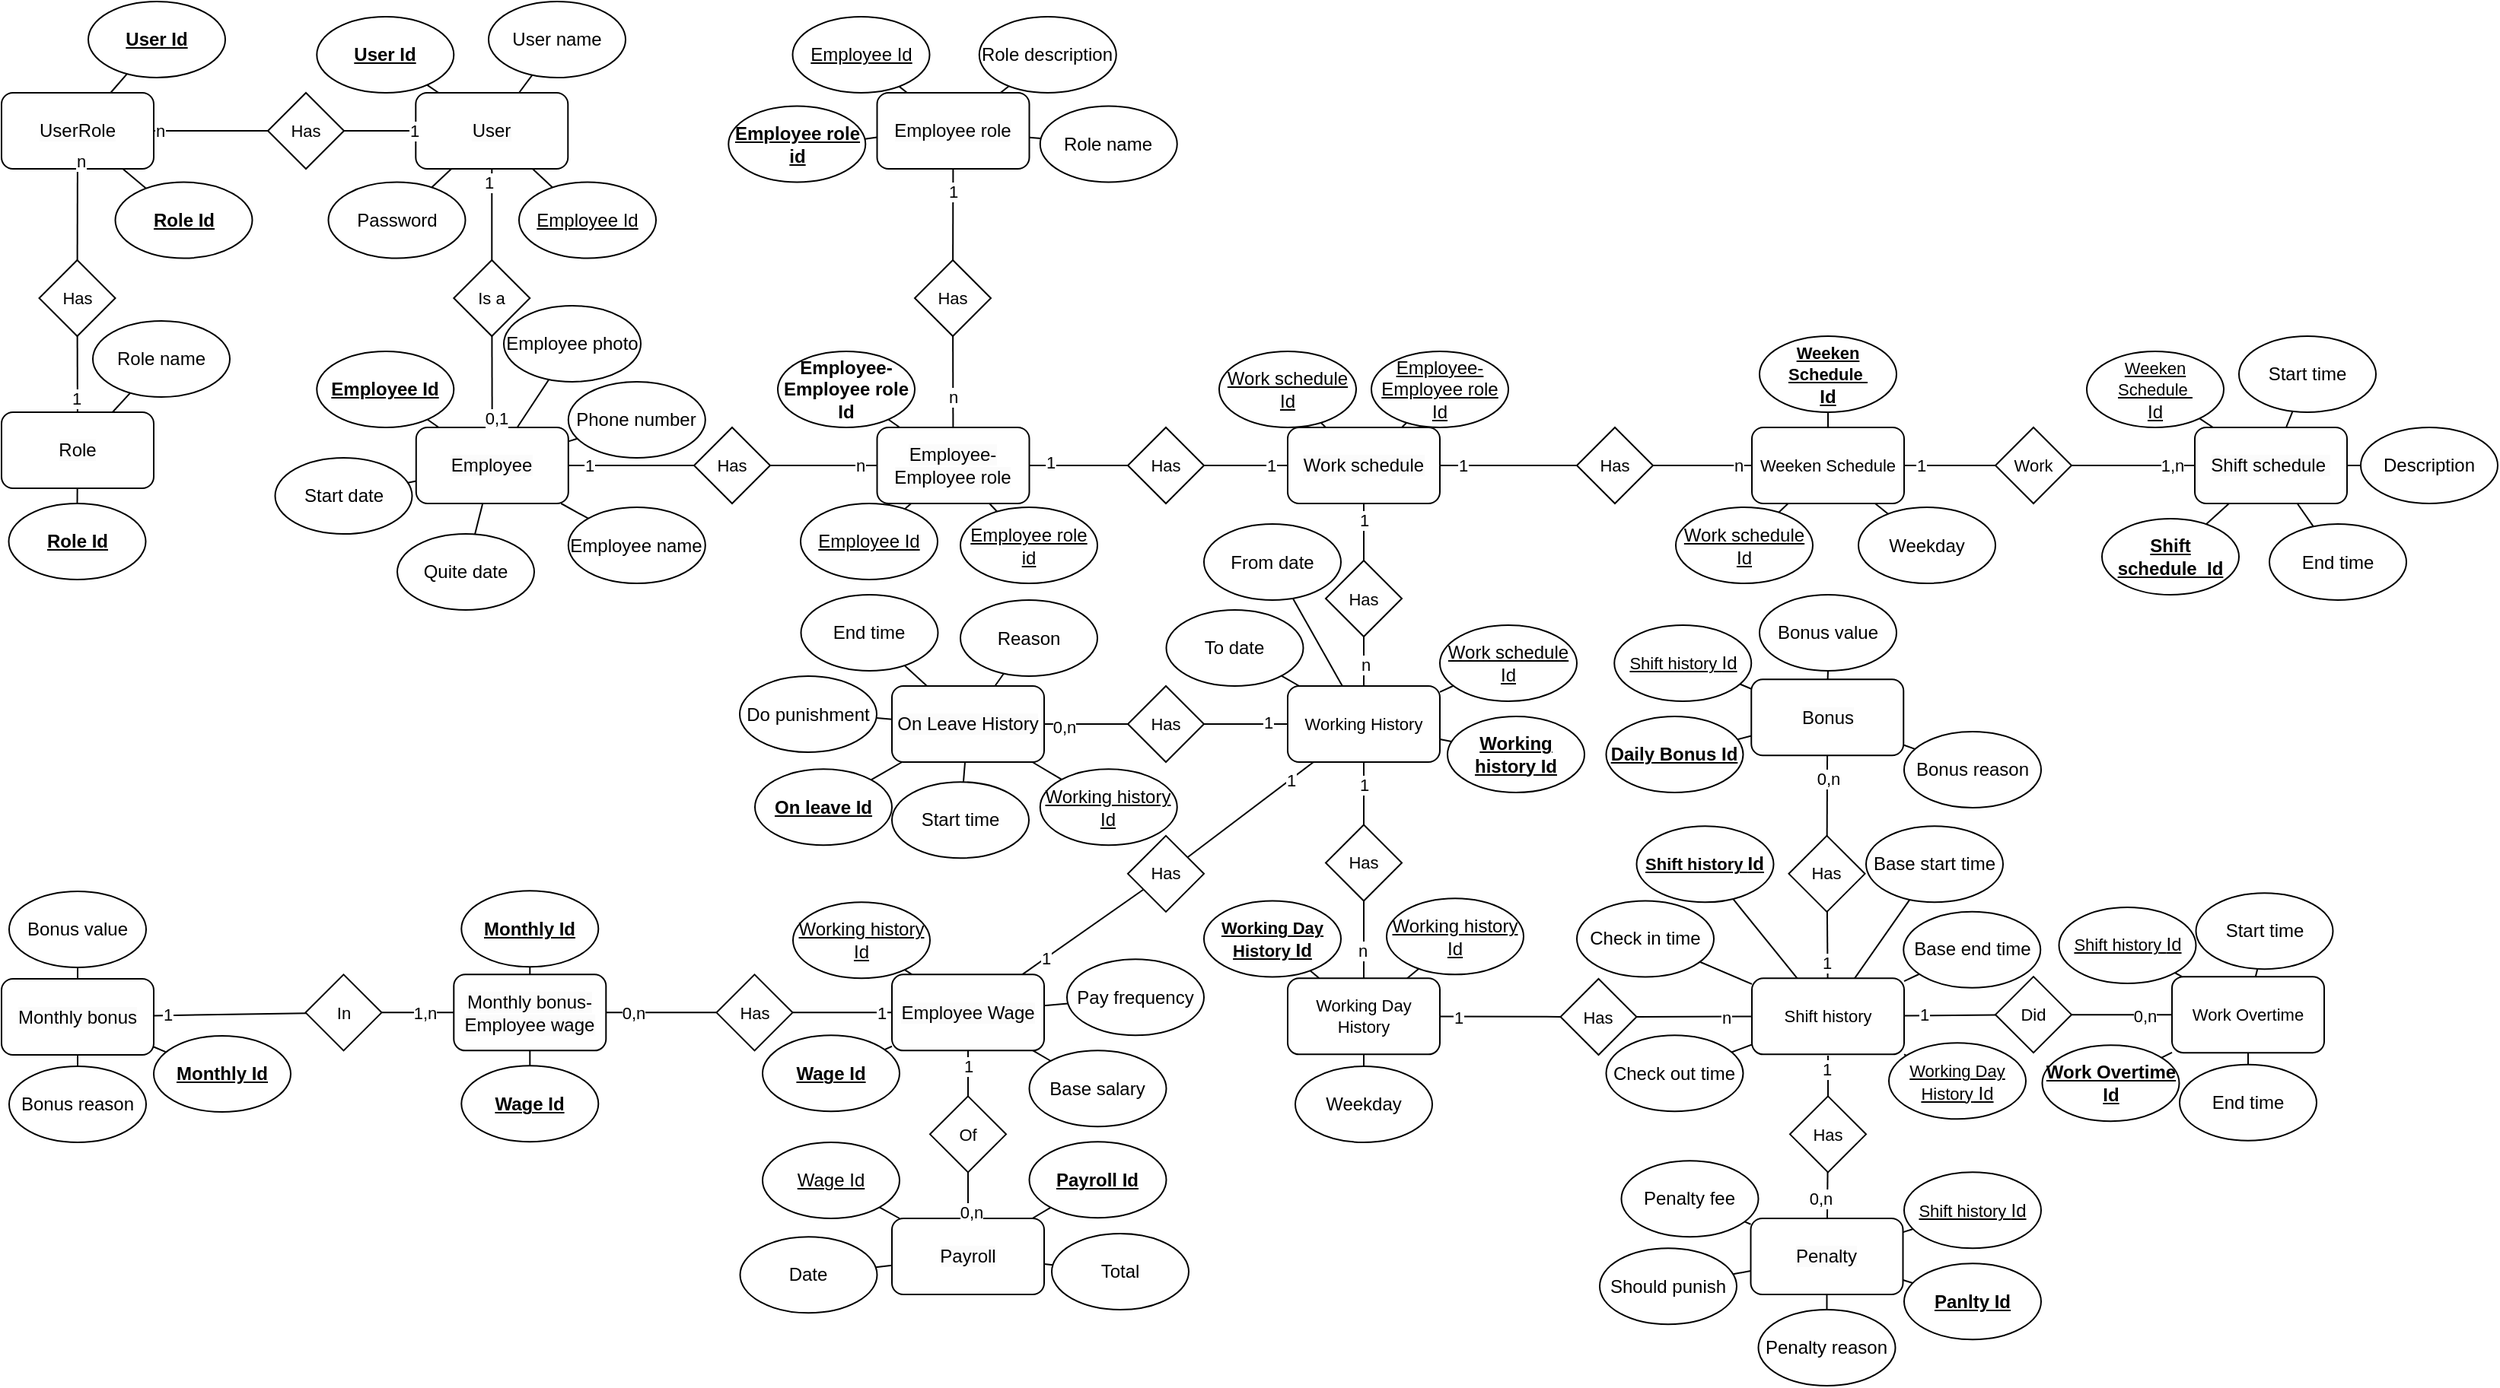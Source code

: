 <mxfile version="24.7.6">
  <diagram name="Trang-1" id="Bt6A5V-XEVuFtGxONGSO">
    <mxGraphModel dx="834" dy="491" grid="1" gridSize="10" guides="1" tooltips="1" connect="1" arrows="1" fold="1" page="1" pageScale="1" pageWidth="827" pageHeight="1169" math="0" shadow="0">
      <root>
        <mxCell id="0" />
        <mxCell id="1" parent="0" />
        <mxCell id="O5-Aam5vRArmxlNxaEpb-7" value="n" style="rounded=0;orthogonalLoop=1;jettySize=auto;html=1;endArrow=none;endFill=0;" parent="1" source="O5-Aam5vRArmxlNxaEpb-226" target="O5-Aam5vRArmxlNxaEpb-36" edge="1">
          <mxGeometry x="0.895" relative="1" as="geometry">
            <mxPoint x="615" y="117.5" as="sourcePoint" />
            <mxPoint x="455" y="117.5" as="targetPoint" />
            <mxPoint as="offset" />
          </mxGeometry>
        </mxCell>
        <mxCell id="O5-Aam5vRArmxlNxaEpb-34" value="Role name" style="ellipse;whiteSpace=wrap;html=1;" parent="1" vertex="1">
          <mxGeometry x="70" y="240" width="90" height="50" as="geometry" />
        </mxCell>
        <mxCell id="O5-Aam5vRArmxlNxaEpb-49" style="edgeStyle=none;shape=connector;rounded=0;orthogonalLoop=1;jettySize=auto;html=1;strokeColor=default;align=center;verticalAlign=middle;fontFamily=Helvetica;fontSize=11;fontColor=default;labelBackgroundColor=default;endArrow=none;endFill=0;" parent="1" source="O5-Aam5vRArmxlNxaEpb-35" target="O5-Aam5vRArmxlNxaEpb-34" edge="1">
          <mxGeometry relative="1" as="geometry" />
        </mxCell>
        <mxCell id="O5-Aam5vRArmxlNxaEpb-55" style="edgeStyle=none;shape=connector;rounded=0;orthogonalLoop=1;jettySize=auto;html=1;strokeColor=default;align=center;verticalAlign=middle;fontFamily=Helvetica;fontSize=11;fontColor=default;labelBackgroundColor=default;endArrow=none;endFill=0;" parent="1" source="O5-Aam5vRArmxlNxaEpb-35" target="O5-Aam5vRArmxlNxaEpb-52" edge="1">
          <mxGeometry relative="1" as="geometry" />
        </mxCell>
        <mxCell id="uetQmwVORCMHqKW5TT_V-110" style="edgeStyle=none;shape=connector;rounded=0;orthogonalLoop=1;jettySize=auto;html=1;strokeColor=default;align=center;verticalAlign=middle;fontFamily=Helvetica;fontSize=11;fontColor=default;labelBackgroundColor=default;endArrow=none;endFill=0;" edge="1" parent="1" source="O5-Aam5vRArmxlNxaEpb-35" target="O5-Aam5vRArmxlNxaEpb-222">
          <mxGeometry relative="1" as="geometry" />
        </mxCell>
        <mxCell id="uetQmwVORCMHqKW5TT_V-111" value="1" style="edgeLabel;html=1;align=center;verticalAlign=middle;resizable=0;points=[];fontFamily=Helvetica;fontSize=11;fontColor=default;labelBackgroundColor=default;" vertex="1" connectable="0" parent="uetQmwVORCMHqKW5TT_V-110">
          <mxGeometry x="-0.63" y="1" relative="1" as="geometry">
            <mxPoint as="offset" />
          </mxGeometry>
        </mxCell>
        <mxCell id="O5-Aam5vRArmxlNxaEpb-35" value="&lt;span style=&quot;font-size: 12px; background-color: rgb(251, 251, 251);&quot;&gt;Role&lt;/span&gt;" style="rounded=1;whiteSpace=wrap;html=1;fontFamily=Helvetica;fontSize=11;fontColor=default;labelBackgroundColor=default;" parent="1" vertex="1">
          <mxGeometry x="10" y="300" width="100" height="50" as="geometry" />
        </mxCell>
        <mxCell id="O5-Aam5vRArmxlNxaEpb-57" style="edgeStyle=none;shape=connector;rounded=0;orthogonalLoop=1;jettySize=auto;html=1;strokeColor=default;align=center;verticalAlign=middle;fontFamily=Helvetica;fontSize=11;fontColor=default;labelBackgroundColor=default;endArrow=none;endFill=0;" parent="1" source="O5-Aam5vRArmxlNxaEpb-36" target="O5-Aam5vRArmxlNxaEpb-56" edge="1">
          <mxGeometry relative="1" as="geometry" />
        </mxCell>
        <mxCell id="O5-Aam5vRArmxlNxaEpb-59" style="edgeStyle=none;shape=connector;rounded=0;orthogonalLoop=1;jettySize=auto;html=1;strokeColor=default;align=center;verticalAlign=middle;fontFamily=Helvetica;fontSize=11;fontColor=default;labelBackgroundColor=default;endArrow=none;endFill=0;" parent="1" source="O5-Aam5vRArmxlNxaEpb-36" target="O5-Aam5vRArmxlNxaEpb-58" edge="1">
          <mxGeometry relative="1" as="geometry" />
        </mxCell>
        <mxCell id="O5-Aam5vRArmxlNxaEpb-36" value="&lt;span style=&quot;font-size: 12px; background-color: rgb(251, 251, 251);&quot;&gt;UserRole&lt;/span&gt;" style="rounded=1;whiteSpace=wrap;html=1;fontFamily=Helvetica;fontSize=11;fontColor=default;labelBackgroundColor=default;" parent="1" vertex="1">
          <mxGeometry x="10" y="90" width="100" height="50" as="geometry" />
        </mxCell>
        <mxCell id="O5-Aam5vRArmxlNxaEpb-63" style="edgeStyle=none;shape=connector;rounded=0;orthogonalLoop=1;jettySize=auto;html=1;strokeColor=default;align=center;verticalAlign=middle;fontFamily=Helvetica;fontSize=11;fontColor=default;labelBackgroundColor=default;endArrow=none;endFill=0;" parent="1" source="O5-Aam5vRArmxlNxaEpb-37" target="O5-Aam5vRArmxlNxaEpb-62" edge="1">
          <mxGeometry relative="1" as="geometry" />
        </mxCell>
        <mxCell id="O5-Aam5vRArmxlNxaEpb-68" style="edgeStyle=none;shape=connector;rounded=0;orthogonalLoop=1;jettySize=auto;html=1;strokeColor=default;align=center;verticalAlign=middle;fontFamily=Helvetica;fontSize=11;fontColor=default;labelBackgroundColor=default;endArrow=none;endFill=0;" parent="1" source="O5-Aam5vRArmxlNxaEpb-37" target="O5-Aam5vRArmxlNxaEpb-67" edge="1">
          <mxGeometry relative="1" as="geometry" />
        </mxCell>
        <mxCell id="O5-Aam5vRArmxlNxaEpb-72" style="edgeStyle=none;shape=connector;rounded=0;orthogonalLoop=1;jettySize=auto;html=1;strokeColor=default;align=center;verticalAlign=middle;fontFamily=Helvetica;fontSize=11;fontColor=default;labelBackgroundColor=default;endArrow=none;endFill=0;" parent="1" source="O5-Aam5vRArmxlNxaEpb-37" target="O5-Aam5vRArmxlNxaEpb-71" edge="1">
          <mxGeometry relative="1" as="geometry" />
        </mxCell>
        <mxCell id="O5-Aam5vRArmxlNxaEpb-75" style="edgeStyle=none;shape=connector;rounded=0;orthogonalLoop=1;jettySize=auto;html=1;strokeColor=default;align=center;verticalAlign=middle;fontFamily=Helvetica;fontSize=11;fontColor=default;labelBackgroundColor=default;endArrow=none;endFill=0;" parent="1" source="O5-Aam5vRArmxlNxaEpb-37" target="O5-Aam5vRArmxlNxaEpb-73" edge="1">
          <mxGeometry relative="1" as="geometry" />
        </mxCell>
        <mxCell id="uetQmwVORCMHqKW5TT_V-33" style="edgeStyle=none;shape=connector;rounded=0;orthogonalLoop=1;jettySize=auto;html=1;strokeColor=default;align=center;verticalAlign=middle;fontFamily=Helvetica;fontSize=11;fontColor=default;labelBackgroundColor=default;endArrow=none;endFill=0;" edge="1" parent="1" source="O5-Aam5vRArmxlNxaEpb-37" target="uetQmwVORCMHqKW5TT_V-30">
          <mxGeometry relative="1" as="geometry" />
        </mxCell>
        <mxCell id="uetQmwVORCMHqKW5TT_V-35" value="1" style="edgeLabel;html=1;align=center;verticalAlign=middle;resizable=0;points=[];fontFamily=Helvetica;fontSize=11;fontColor=default;labelBackgroundColor=default;" vertex="1" connectable="0" parent="uetQmwVORCMHqKW5TT_V-33">
          <mxGeometry x="-0.642" relative="1" as="geometry">
            <mxPoint x="-2" as="offset" />
          </mxGeometry>
        </mxCell>
        <mxCell id="O5-Aam5vRArmxlNxaEpb-37" value="&lt;span style=&quot;font-size: 12px; background-color: rgb(251, 251, 251);&quot;&gt;Employee&lt;/span&gt;" style="rounded=1;whiteSpace=wrap;html=1;fontFamily=Helvetica;fontSize=11;fontColor=default;labelBackgroundColor=default;" parent="1" vertex="1">
          <mxGeometry x="282.4" y="310" width="100" height="50" as="geometry" />
        </mxCell>
        <mxCell id="O5-Aam5vRArmxlNxaEpb-182" style="edgeStyle=none;shape=connector;rounded=0;orthogonalLoop=1;jettySize=auto;html=1;strokeColor=default;align=center;verticalAlign=middle;fontFamily=Helvetica;fontSize=11;fontColor=default;labelBackgroundColor=default;endArrow=none;endFill=0;" parent="1" source="O5-Aam5vRArmxlNxaEpb-42" target="O5-Aam5vRArmxlNxaEpb-181" edge="1">
          <mxGeometry relative="1" as="geometry" />
        </mxCell>
        <mxCell id="O5-Aam5vRArmxlNxaEpb-184" style="edgeStyle=none;shape=connector;rounded=0;orthogonalLoop=1;jettySize=auto;html=1;strokeColor=default;align=center;verticalAlign=middle;fontFamily=Helvetica;fontSize=11;fontColor=default;labelBackgroundColor=default;endArrow=none;endFill=0;" parent="1" source="O5-Aam5vRArmxlNxaEpb-42" target="O5-Aam5vRArmxlNxaEpb-183" edge="1">
          <mxGeometry relative="1" as="geometry" />
        </mxCell>
        <mxCell id="O5-Aam5vRArmxlNxaEpb-214" style="edgeStyle=none;shape=connector;rounded=0;orthogonalLoop=1;jettySize=auto;html=1;strokeColor=default;align=center;verticalAlign=middle;fontFamily=Helvetica;fontSize=11;fontColor=default;labelBackgroundColor=default;endArrow=none;endFill=0;" parent="1" source="O5-Aam5vRArmxlNxaEpb-42" target="O5-Aam5vRArmxlNxaEpb-213" edge="1">
          <mxGeometry relative="1" as="geometry" />
        </mxCell>
        <mxCell id="O5-Aam5vRArmxlNxaEpb-42" value="&lt;span style=&quot;font-size: 12px; background-color: rgb(251, 251, 251);&quot;&gt;Payroll&lt;/span&gt;" style="rounded=1;whiteSpace=wrap;html=1;fontFamily=Helvetica;fontSize=11;fontColor=default;labelBackgroundColor=default;" parent="1" vertex="1">
          <mxGeometry x="595.0" y="830" width="100" height="50" as="geometry" />
        </mxCell>
        <mxCell id="O5-Aam5vRArmxlNxaEpb-121" style="edgeStyle=none;shape=connector;rounded=0;orthogonalLoop=1;jettySize=auto;html=1;strokeColor=default;align=center;verticalAlign=middle;fontFamily=Helvetica;fontSize=11;fontColor=default;labelBackgroundColor=default;endArrow=none;endFill=0;" parent="1" source="O5-Aam5vRArmxlNxaEpb-43" target="O5-Aam5vRArmxlNxaEpb-120" edge="1">
          <mxGeometry relative="1" as="geometry" />
        </mxCell>
        <mxCell id="O5-Aam5vRArmxlNxaEpb-122" style="edgeStyle=none;shape=connector;rounded=0;orthogonalLoop=1;jettySize=auto;html=1;strokeColor=default;align=center;verticalAlign=middle;fontFamily=Helvetica;fontSize=11;fontColor=default;labelBackgroundColor=default;endArrow=none;endFill=0;" parent="1" source="O5-Aam5vRArmxlNxaEpb-43" target="O5-Aam5vRArmxlNxaEpb-119" edge="1">
          <mxGeometry relative="1" as="geometry" />
        </mxCell>
        <mxCell id="O5-Aam5vRArmxlNxaEpb-356" style="edgeStyle=none;shape=connector;rounded=0;orthogonalLoop=1;jettySize=auto;html=1;strokeColor=default;align=center;verticalAlign=middle;fontFamily=Helvetica;fontSize=11;fontColor=default;labelBackgroundColor=default;endArrow=none;endFill=0;" parent="1" source="O5-Aam5vRArmxlNxaEpb-43" target="O5-Aam5vRArmxlNxaEpb-355" edge="1">
          <mxGeometry relative="1" as="geometry" />
        </mxCell>
        <mxCell id="O5-Aam5vRArmxlNxaEpb-358" style="edgeStyle=none;shape=connector;rounded=0;orthogonalLoop=1;jettySize=auto;html=1;strokeColor=default;align=center;verticalAlign=middle;fontFamily=Helvetica;fontSize=11;fontColor=default;labelBackgroundColor=default;endArrow=none;endFill=0;" parent="1" source="O5-Aam5vRArmxlNxaEpb-43" target="O5-Aam5vRArmxlNxaEpb-357" edge="1">
          <mxGeometry relative="1" as="geometry" />
        </mxCell>
        <mxCell id="O5-Aam5vRArmxlNxaEpb-367" style="edgeStyle=none;shape=connector;rounded=0;orthogonalLoop=1;jettySize=auto;html=1;strokeColor=default;align=center;verticalAlign=middle;fontFamily=Helvetica;fontSize=11;fontColor=default;labelBackgroundColor=default;endArrow=none;endFill=0;" parent="1" source="O5-Aam5vRArmxlNxaEpb-368" target="O5-Aam5vRArmxlNxaEpb-288" edge="1">
          <mxGeometry relative="1" as="geometry" />
        </mxCell>
        <mxCell id="O5-Aam5vRArmxlNxaEpb-371" value="1" style="edgeLabel;html=1;align=center;verticalAlign=middle;resizable=0;points=[];fontFamily=Helvetica;fontSize=11;fontColor=default;labelBackgroundColor=default;" parent="O5-Aam5vRArmxlNxaEpb-367" vertex="1" connectable="0">
          <mxGeometry x="0.894" relative="1" as="geometry">
            <mxPoint y="-8" as="offset" />
          </mxGeometry>
        </mxCell>
        <mxCell id="uetQmwVORCMHqKW5TT_V-100" value="1" style="edgeLabel;html=1;align=center;verticalAlign=middle;resizable=0;points=[];fontFamily=Helvetica;fontSize=11;fontColor=default;labelBackgroundColor=default;" vertex="1" connectable="0" parent="O5-Aam5vRArmxlNxaEpb-367">
          <mxGeometry x="0.312" y="1" relative="1" as="geometry">
            <mxPoint as="offset" />
          </mxGeometry>
        </mxCell>
        <mxCell id="O5-Aam5vRArmxlNxaEpb-373" style="edgeStyle=none;shape=connector;rounded=0;orthogonalLoop=1;jettySize=auto;html=1;strokeColor=default;align=center;verticalAlign=middle;fontFamily=Helvetica;fontSize=11;fontColor=default;labelBackgroundColor=default;endArrow=none;endFill=0;" parent="1" source="O5-Aam5vRArmxlNxaEpb-43" target="O5-Aam5vRArmxlNxaEpb-372" edge="1">
          <mxGeometry relative="1" as="geometry" />
        </mxCell>
        <mxCell id="O5-Aam5vRArmxlNxaEpb-43" value="&lt;span style=&quot;font-size: 12px; background-color: rgb(251, 251, 251);&quot;&gt;Penalty&lt;/span&gt;" style="rounded=1;whiteSpace=wrap;html=1;fontFamily=Helvetica;fontSize=11;fontColor=default;labelBackgroundColor=default;" parent="1" vertex="1">
          <mxGeometry x="1159.25" y="830.0" width="100" height="50" as="geometry" />
        </mxCell>
        <mxCell id="O5-Aam5vRArmxlNxaEpb-52" value="Role Id" style="ellipse;whiteSpace=wrap;html=1;fontStyle=5" parent="1" vertex="1">
          <mxGeometry x="14.75" y="360" width="90" height="50" as="geometry" />
        </mxCell>
        <mxCell id="O5-Aam5vRArmxlNxaEpb-56" value="Role Id" style="ellipse;whiteSpace=wrap;html=1;fontStyle=5" parent="1" vertex="1">
          <mxGeometry x="84.75" y="148.75" width="90" height="50" as="geometry" />
        </mxCell>
        <mxCell id="O5-Aam5vRArmxlNxaEpb-58" value="User Id" style="ellipse;whiteSpace=wrap;html=1;fontStyle=5" parent="1" vertex="1">
          <mxGeometry x="67" y="30" width="90" height="50" as="geometry" />
        </mxCell>
        <mxCell id="O5-Aam5vRArmxlNxaEpb-62" value="Employee name" style="ellipse;whiteSpace=wrap;html=1;fontStyle=0" parent="1" vertex="1">
          <mxGeometry x="382.4" y="362.5" width="90" height="50" as="geometry" />
        </mxCell>
        <mxCell id="O5-Aam5vRArmxlNxaEpb-67" value="Phone number" style="ellipse;whiteSpace=wrap;html=1;fontStyle=0" parent="1" vertex="1">
          <mxGeometry x="382.4" y="280" width="90" height="50" as="geometry" />
        </mxCell>
        <mxCell id="O5-Aam5vRArmxlNxaEpb-71" value="Start date" style="ellipse;whiteSpace=wrap;html=1;fontStyle=0" parent="1" vertex="1">
          <mxGeometry x="189.75" y="330" width="90" height="50" as="geometry" />
        </mxCell>
        <mxCell id="O5-Aam5vRArmxlNxaEpb-73" value="Quite date" style="ellipse;whiteSpace=wrap;html=1;fontStyle=0" parent="1" vertex="1">
          <mxGeometry x="270" y="380" width="90" height="50" as="geometry" />
        </mxCell>
        <mxCell id="O5-Aam5vRArmxlNxaEpb-80" style="edgeStyle=none;shape=connector;rounded=0;orthogonalLoop=1;jettySize=auto;html=1;strokeColor=default;align=center;verticalAlign=middle;fontFamily=Helvetica;fontSize=11;fontColor=default;labelBackgroundColor=default;endArrow=none;endFill=0;" parent="1" source="O5-Aam5vRArmxlNxaEpb-229" target="O5-Aam5vRArmxlNxaEpb-37" edge="1">
          <mxGeometry relative="1" as="geometry" />
        </mxCell>
        <mxCell id="O5-Aam5vRArmxlNxaEpb-84" value="0,1" style="edgeLabel;html=1;align=center;verticalAlign=middle;resizable=0;points=[];fontFamily=Helvetica;fontSize=11;fontColor=default;labelBackgroundColor=default;" parent="O5-Aam5vRArmxlNxaEpb-80" vertex="1" connectable="0">
          <mxGeometry x="0.775" y="2" relative="1" as="geometry">
            <mxPoint as="offset" />
          </mxGeometry>
        </mxCell>
        <mxCell id="O5-Aam5vRArmxlNxaEpb-94" style="edgeStyle=none;shape=connector;rounded=0;orthogonalLoop=1;jettySize=auto;html=1;strokeColor=default;align=center;verticalAlign=middle;fontFamily=Helvetica;fontSize=11;fontColor=default;labelBackgroundColor=default;endArrow=none;endFill=0;" parent="1" source="O5-Aam5vRArmxlNxaEpb-79" target="O5-Aam5vRArmxlNxaEpb-90" edge="1">
          <mxGeometry relative="1" as="geometry" />
        </mxCell>
        <mxCell id="O5-Aam5vRArmxlNxaEpb-399" style="edgeStyle=none;shape=connector;rounded=0;orthogonalLoop=1;jettySize=auto;html=1;strokeColor=default;align=center;verticalAlign=middle;fontFamily=Helvetica;fontSize=11;fontColor=default;labelBackgroundColor=default;endArrow=none;endFill=0;" parent="1" source="O5-Aam5vRArmxlNxaEpb-79" target="O5-Aam5vRArmxlNxaEpb-398" edge="1">
          <mxGeometry relative="1" as="geometry" />
        </mxCell>
        <mxCell id="uetQmwVORCMHqKW5TT_V-108" style="edgeStyle=none;shape=connector;rounded=0;orthogonalLoop=1;jettySize=auto;html=1;strokeColor=default;align=center;verticalAlign=middle;fontFamily=Helvetica;fontSize=11;fontColor=default;labelBackgroundColor=default;endArrow=none;endFill=0;" edge="1" parent="1" source="O5-Aam5vRArmxlNxaEpb-79" target="O5-Aam5vRArmxlNxaEpb-229">
          <mxGeometry relative="1" as="geometry" />
        </mxCell>
        <mxCell id="uetQmwVORCMHqKW5TT_V-109" value="1" style="edgeLabel;html=1;align=center;verticalAlign=middle;resizable=0;points=[];fontFamily=Helvetica;fontSize=11;fontColor=default;labelBackgroundColor=default;" vertex="1" connectable="0" parent="uetQmwVORCMHqKW5TT_V-108">
          <mxGeometry x="-0.809" relative="1" as="geometry">
            <mxPoint x="-2" y="3" as="offset" />
          </mxGeometry>
        </mxCell>
        <mxCell id="O5-Aam5vRArmxlNxaEpb-79" value="&lt;span style=&quot;font-size: 12px; background-color: rgb(251, 251, 251);&quot;&gt;User&lt;/span&gt;" style="rounded=1;whiteSpace=wrap;html=1;fontFamily=Helvetica;fontSize=11;fontColor=default;labelBackgroundColor=default;" parent="1" vertex="1">
          <mxGeometry x="282.15" y="90" width="100" height="50" as="geometry" />
        </mxCell>
        <mxCell id="O5-Aam5vRArmxlNxaEpb-102" style="edgeStyle=none;shape=connector;rounded=0;orthogonalLoop=1;jettySize=auto;html=1;strokeColor=default;align=center;verticalAlign=middle;fontFamily=Helvetica;fontSize=11;fontColor=default;labelBackgroundColor=default;endArrow=none;endFill=0;" parent="1" source="O5-Aam5vRArmxlNxaEpb-85" target="O5-Aam5vRArmxlNxaEpb-100" edge="1">
          <mxGeometry relative="1" as="geometry" />
        </mxCell>
        <mxCell id="O5-Aam5vRArmxlNxaEpb-112" style="edgeStyle=none;shape=connector;rounded=0;orthogonalLoop=1;jettySize=auto;html=1;strokeColor=default;align=center;verticalAlign=middle;fontFamily=Helvetica;fontSize=11;fontColor=default;labelBackgroundColor=default;endArrow=none;endFill=0;" parent="1" source="O5-Aam5vRArmxlNxaEpb-237" target="O5-Aam5vRArmxlNxaEpb-42" edge="1">
          <mxGeometry relative="1" as="geometry" />
        </mxCell>
        <mxCell id="O5-Aam5vRArmxlNxaEpb-113" value="0,n" style="edgeLabel;html=1;align=center;verticalAlign=middle;resizable=0;points=[];fontFamily=Helvetica;fontSize=11;fontColor=default;labelBackgroundColor=default;" parent="O5-Aam5vRArmxlNxaEpb-112" vertex="1" connectable="0">
          <mxGeometry x="0.72" y="2" relative="1" as="geometry">
            <mxPoint as="offset" />
          </mxGeometry>
        </mxCell>
        <mxCell id="O5-Aam5vRArmxlNxaEpb-168" style="edgeStyle=none;shape=connector;rounded=0;orthogonalLoop=1;jettySize=auto;html=1;strokeColor=default;align=center;verticalAlign=middle;fontFamily=Helvetica;fontSize=11;fontColor=default;labelBackgroundColor=default;endArrow=none;endFill=0;" parent="1" source="O5-Aam5vRArmxlNxaEpb-85" target="O5-Aam5vRArmxlNxaEpb-167" edge="1">
          <mxGeometry relative="1" as="geometry" />
        </mxCell>
        <mxCell id="O5-Aam5vRArmxlNxaEpb-169" style="edgeStyle=none;shape=connector;rounded=0;orthogonalLoop=1;jettySize=auto;html=1;strokeColor=default;align=center;verticalAlign=middle;fontFamily=Helvetica;fontSize=11;fontColor=default;labelBackgroundColor=default;endArrow=none;endFill=0;" parent="1" source="O5-Aam5vRArmxlNxaEpb-85" target="O5-Aam5vRArmxlNxaEpb-154" edge="1">
          <mxGeometry relative="1" as="geometry" />
        </mxCell>
        <mxCell id="O5-Aam5vRArmxlNxaEpb-385" style="edgeStyle=none;shape=connector;rounded=0;orthogonalLoop=1;jettySize=auto;html=1;strokeColor=default;align=center;verticalAlign=middle;fontFamily=Helvetica;fontSize=11;fontColor=default;labelBackgroundColor=default;endArrow=none;endFill=0;" parent="1" source="O5-Aam5vRArmxlNxaEpb-394" target="O5-Aam5vRArmxlNxaEpb-384" edge="1">
          <mxGeometry relative="1" as="geometry">
            <mxPoint x="575.005" y="694.925" as="sourcePoint" />
          </mxGeometry>
        </mxCell>
        <mxCell id="O5-Aam5vRArmxlNxaEpb-397" value="0,n" style="edgeLabel;html=1;align=center;verticalAlign=middle;resizable=0;points=[];fontFamily=Helvetica;fontSize=11;fontColor=default;labelBackgroundColor=default;" parent="O5-Aam5vRArmxlNxaEpb-385" vertex="1" connectable="0">
          <mxGeometry x="0.762" y="3" relative="1" as="geometry">
            <mxPoint x="9" y="-3" as="offset" />
          </mxGeometry>
        </mxCell>
        <mxCell id="uetQmwVORCMHqKW5TT_V-83" style="edgeStyle=none;shape=connector;rounded=0;orthogonalLoop=1;jettySize=auto;html=1;strokeColor=default;align=center;verticalAlign=middle;fontFamily=Helvetica;fontSize=11;fontColor=default;labelBackgroundColor=default;endArrow=none;endFill=0;" edge="1" parent="1" source="uetQmwVORCMHqKW5TT_V-84" target="uetQmwVORCMHqKW5TT_V-72">
          <mxGeometry relative="1" as="geometry" />
        </mxCell>
        <mxCell id="uetQmwVORCMHqKW5TT_V-106" value="1" style="edgeLabel;html=1;align=center;verticalAlign=middle;resizable=0;points=[];fontFamily=Helvetica;fontSize=11;fontColor=default;labelBackgroundColor=default;" vertex="1" connectable="0" parent="uetQmwVORCMHqKW5TT_V-83">
          <mxGeometry x="0.638" relative="1" as="geometry">
            <mxPoint as="offset" />
          </mxGeometry>
        </mxCell>
        <mxCell id="O5-Aam5vRArmxlNxaEpb-85" value="&lt;span style=&quot;font-size: 12px; background-color: rgb(251, 251, 251);&quot;&gt;Employee Wage&lt;/span&gt;" style="rounded=1;whiteSpace=wrap;html=1;fontFamily=Helvetica;fontSize=11;fontColor=default;labelBackgroundColor=default;" parent="1" vertex="1">
          <mxGeometry x="595" y="669.67" width="100" height="50" as="geometry" />
        </mxCell>
        <mxCell id="O5-Aam5vRArmxlNxaEpb-92" style="edgeStyle=none;shape=connector;rounded=0;orthogonalLoop=1;jettySize=auto;html=1;strokeColor=default;align=center;verticalAlign=middle;fontFamily=Helvetica;fontSize=11;fontColor=default;labelBackgroundColor=default;endArrow=none;endFill=0;" parent="1" source="O5-Aam5vRArmxlNxaEpb-89" target="O5-Aam5vRArmxlNxaEpb-79" edge="1">
          <mxGeometry relative="1" as="geometry" />
        </mxCell>
        <mxCell id="O5-Aam5vRArmxlNxaEpb-89" value="User Id" style="ellipse;whiteSpace=wrap;html=1;fontStyle=5" parent="1" vertex="1">
          <mxGeometry x="217.15" y="40" width="90" height="50" as="geometry" />
        </mxCell>
        <mxCell id="O5-Aam5vRArmxlNxaEpb-90" value="Password" style="ellipse;whiteSpace=wrap;html=1;fontStyle=0" parent="1" vertex="1">
          <mxGeometry x="224.75" y="148.75" width="90" height="50" as="geometry" />
        </mxCell>
        <mxCell id="O5-Aam5vRArmxlNxaEpb-93" style="edgeStyle=none;shape=connector;rounded=0;orthogonalLoop=1;jettySize=auto;html=1;strokeColor=default;align=center;verticalAlign=middle;fontFamily=Helvetica;fontSize=11;fontColor=default;labelBackgroundColor=default;endArrow=none;endFill=0;" parent="1" source="O5-Aam5vRArmxlNxaEpb-99" target="O5-Aam5vRArmxlNxaEpb-79" edge="1">
          <mxGeometry relative="1" as="geometry">
            <mxPoint x="366.265" y="61.307" as="sourcePoint" />
          </mxGeometry>
        </mxCell>
        <mxCell id="O5-Aam5vRArmxlNxaEpb-98" style="edgeStyle=none;shape=connector;rounded=0;orthogonalLoop=1;jettySize=auto;html=1;strokeColor=default;align=center;verticalAlign=middle;fontFamily=Helvetica;fontSize=11;fontColor=default;labelBackgroundColor=default;endArrow=none;endFill=0;" parent="1" source="O5-Aam5vRArmxlNxaEpb-97" target="O5-Aam5vRArmxlNxaEpb-37" edge="1">
          <mxGeometry relative="1" as="geometry" />
        </mxCell>
        <mxCell id="O5-Aam5vRArmxlNxaEpb-97" value="Employee Id" style="ellipse;whiteSpace=wrap;html=1;fontStyle=5" parent="1" vertex="1">
          <mxGeometry x="217.15" y="260" width="90" height="50" as="geometry" />
        </mxCell>
        <mxCell id="O5-Aam5vRArmxlNxaEpb-99" value="User name" style="ellipse;whiteSpace=wrap;html=1;fontStyle=0" parent="1" vertex="1">
          <mxGeometry x="330" y="30" width="90" height="50" as="geometry" />
        </mxCell>
        <mxCell id="O5-Aam5vRArmxlNxaEpb-100" value="Wage Id" style="ellipse;whiteSpace=wrap;html=1;fontStyle=5" parent="1" vertex="1">
          <mxGeometry x="510" y="709.67" width="90" height="50" as="geometry" />
        </mxCell>
        <mxCell id="O5-Aam5vRArmxlNxaEpb-119" value="Penalty fee" style="ellipse;whiteSpace=wrap;html=1;fontStyle=0" parent="1" vertex="1">
          <mxGeometry x="1074.25" y="792.17" width="90" height="50" as="geometry" />
        </mxCell>
        <mxCell id="O5-Aam5vRArmxlNxaEpb-120" value="Panlty Id" style="ellipse;whiteSpace=wrap;html=1;fontStyle=5" parent="1" vertex="1">
          <mxGeometry x="1260" y="859.67" width="90" height="50" as="geometry" />
        </mxCell>
        <mxCell id="O5-Aam5vRArmxlNxaEpb-148" style="edgeStyle=none;shape=connector;rounded=0;orthogonalLoop=1;jettySize=auto;html=1;strokeColor=default;align=center;verticalAlign=middle;fontFamily=Helvetica;fontSize=11;fontColor=default;labelBackgroundColor=default;endArrow=none;endFill=0;" parent="1" source="O5-Aam5vRArmxlNxaEpb-142" target="O5-Aam5vRArmxlNxaEpb-147" edge="1">
          <mxGeometry relative="1" as="geometry" />
        </mxCell>
        <mxCell id="O5-Aam5vRArmxlNxaEpb-142" value="&lt;span style=&quot;font-size: 12px; background-color: rgb(251, 251, 251);&quot;&gt;Work schedule&lt;/span&gt;" style="rounded=1;whiteSpace=wrap;html=1;fontFamily=Helvetica;fontSize=11;fontColor=default;labelBackgroundColor=default;" parent="1" vertex="1">
          <mxGeometry x="855" y="310.0" width="100" height="50" as="geometry" />
        </mxCell>
        <mxCell id="O5-Aam5vRArmxlNxaEpb-147" value="&lt;span style=&quot;font-weight: 400;&quot;&gt;Employee-&lt;/span&gt;&lt;span style=&quot;font-weight: 400;&quot;&gt;Employee role Id&lt;/span&gt;" style="ellipse;whiteSpace=wrap;html=1;fontStyle=5" parent="1" vertex="1">
          <mxGeometry x="910" y="260.0" width="90" height="50" as="geometry" />
        </mxCell>
        <mxCell id="O5-Aam5vRArmxlNxaEpb-154" value="Pay frequency" style="ellipse;whiteSpace=wrap;html=1;fontStyle=0" parent="1" vertex="1">
          <mxGeometry x="710" y="659.67" width="90" height="50" as="geometry" />
        </mxCell>
        <mxCell id="O5-Aam5vRArmxlNxaEpb-167" value="Base salary" style="ellipse;whiteSpace=wrap;html=1;fontStyle=0" parent="1" vertex="1">
          <mxGeometry x="685.25" y="719.67" width="90" height="50" as="geometry" />
        </mxCell>
        <mxCell id="O5-Aam5vRArmxlNxaEpb-181" value="Payroll Id" style="ellipse;whiteSpace=wrap;html=1;fontStyle=5" parent="1" vertex="1">
          <mxGeometry x="685.25" y="779.67" width="90" height="50" as="geometry" />
        </mxCell>
        <mxCell id="O5-Aam5vRArmxlNxaEpb-183" value="Date" style="ellipse;whiteSpace=wrap;html=1;fontStyle=0" parent="1" vertex="1">
          <mxGeometry x="495.25" y="842.17" width="90" height="50" as="geometry" />
        </mxCell>
        <mxCell id="O5-Aam5vRArmxlNxaEpb-213" value="Total" style="ellipse;whiteSpace=wrap;html=1;fontStyle=0" parent="1" vertex="1">
          <mxGeometry x="700.0" y="840" width="90" height="50" as="geometry" />
        </mxCell>
        <mxCell id="O5-Aam5vRArmxlNxaEpb-215" style="edgeStyle=none;shape=connector;rounded=0;orthogonalLoop=1;jettySize=auto;html=1;exitX=1;exitY=0.5;exitDx=0;exitDy=0;strokeColor=default;align=center;verticalAlign=middle;fontFamily=Helvetica;fontSize=11;fontColor=default;labelBackgroundColor=default;endArrow=none;endFill=0;" parent="1" source="O5-Aam5vRArmxlNxaEpb-213" target="O5-Aam5vRArmxlNxaEpb-213" edge="1">
          <mxGeometry relative="1" as="geometry" />
        </mxCell>
        <mxCell id="O5-Aam5vRArmxlNxaEpb-223" value="" style="edgeStyle=none;shape=connector;rounded=0;orthogonalLoop=1;jettySize=auto;html=1;strokeColor=default;align=center;verticalAlign=middle;fontFamily=Helvetica;fontSize=11;fontColor=default;labelBackgroundColor=default;endArrow=none;endFill=0;" parent="1" source="O5-Aam5vRArmxlNxaEpb-36" target="O5-Aam5vRArmxlNxaEpb-222" edge="1">
          <mxGeometry relative="1" as="geometry">
            <mxPoint x="60" y="90" as="sourcePoint" />
            <mxPoint x="60" y="20" as="targetPoint" />
          </mxGeometry>
        </mxCell>
        <mxCell id="O5-Aam5vRArmxlNxaEpb-225" value="n" style="edgeLabel;html=1;align=center;verticalAlign=middle;resizable=0;points=[];fontFamily=Helvetica;fontSize=11;fontColor=default;labelBackgroundColor=default;" parent="O5-Aam5vRArmxlNxaEpb-223" vertex="1" connectable="0">
          <mxGeometry x="-0.781" y="1" relative="1" as="geometry">
            <mxPoint x="1" y="-12" as="offset" />
          </mxGeometry>
        </mxCell>
        <mxCell id="O5-Aam5vRArmxlNxaEpb-222" value="Has" style="rhombus;whiteSpace=wrap;html=1;fontFamily=Helvetica;fontSize=11;fontColor=default;labelBackgroundColor=default;" parent="1" vertex="1">
          <mxGeometry x="34.75" y="200" width="50" height="50" as="geometry" />
        </mxCell>
        <mxCell id="O5-Aam5vRArmxlNxaEpb-227" value="" style="rounded=0;orthogonalLoop=1;jettySize=auto;html=1;endArrow=none;endFill=0;" parent="1" source="O5-Aam5vRArmxlNxaEpb-79" target="O5-Aam5vRArmxlNxaEpb-226" edge="1">
          <mxGeometry x="0.895" relative="1" as="geometry">
            <mxPoint x="285" y="115" as="sourcePoint" />
            <mxPoint x="40" y="115" as="targetPoint" />
            <mxPoint as="offset" />
          </mxGeometry>
        </mxCell>
        <mxCell id="O5-Aam5vRArmxlNxaEpb-228" value="1" style="edgeLabel;html=1;align=center;verticalAlign=middle;resizable=0;points=[];fontFamily=Helvetica;fontSize=11;fontColor=default;labelBackgroundColor=default;" parent="O5-Aam5vRArmxlNxaEpb-227" vertex="1" connectable="0">
          <mxGeometry x="-0.264" y="-3" relative="1" as="geometry">
            <mxPoint x="16" y="3" as="offset" />
          </mxGeometry>
        </mxCell>
        <mxCell id="O5-Aam5vRArmxlNxaEpb-226" value="Has" style="rhombus;whiteSpace=wrap;html=1;fontFamily=Helvetica;fontSize=11;fontColor=default;labelBackgroundColor=default;" parent="1" vertex="1">
          <mxGeometry x="185" y="90" width="50" height="50" as="geometry" />
        </mxCell>
        <mxCell id="O5-Aam5vRArmxlNxaEpb-229" value="Is a" style="rhombus;whiteSpace=wrap;html=1;fontFamily=Helvetica;fontSize=11;fontColor=default;labelBackgroundColor=default;" parent="1" vertex="1">
          <mxGeometry x="307.15" y="200" width="50" height="50" as="geometry" />
        </mxCell>
        <mxCell id="O5-Aam5vRArmxlNxaEpb-238" value="" style="edgeStyle=none;shape=connector;rounded=0;orthogonalLoop=1;jettySize=auto;html=1;strokeColor=default;align=center;verticalAlign=middle;fontFamily=Helvetica;fontSize=11;fontColor=default;labelBackgroundColor=default;endArrow=none;endFill=0;" parent="1" source="O5-Aam5vRArmxlNxaEpb-85" target="O5-Aam5vRArmxlNxaEpb-237" edge="1">
          <mxGeometry relative="1" as="geometry">
            <mxPoint x="695" y="834.67" as="sourcePoint" />
            <mxPoint x="985" y="834.67" as="targetPoint" />
          </mxGeometry>
        </mxCell>
        <mxCell id="O5-Aam5vRArmxlNxaEpb-240" value="1" style="edgeLabel;html=1;align=center;verticalAlign=middle;resizable=0;points=[];fontFamily=Helvetica;fontSize=11;fontColor=default;labelBackgroundColor=default;" parent="O5-Aam5vRArmxlNxaEpb-238" vertex="1" connectable="0">
          <mxGeometry x="-0.847" y="-1" relative="1" as="geometry">
            <mxPoint x="1" y="8" as="offset" />
          </mxGeometry>
        </mxCell>
        <mxCell id="O5-Aam5vRArmxlNxaEpb-237" value="Of" style="rhombus;whiteSpace=wrap;html=1;fontFamily=Helvetica;fontSize=11;fontColor=default;labelBackgroundColor=default;" parent="1" vertex="1">
          <mxGeometry x="620" y="749.67" width="50" height="50" as="geometry" />
        </mxCell>
        <mxCell id="O5-Aam5vRArmxlNxaEpb-260" style="edgeStyle=none;shape=connector;rounded=0;orthogonalLoop=1;jettySize=auto;html=1;strokeColor=default;align=center;verticalAlign=middle;fontFamily=Helvetica;fontSize=11;fontColor=default;labelBackgroundColor=default;endArrow=none;endFill=0;" parent="1" source="O5-Aam5vRArmxlNxaEpb-272" target="O5-Aam5vRArmxlNxaEpb-142" edge="1">
          <mxGeometry relative="1" as="geometry" />
        </mxCell>
        <mxCell id="O5-Aam5vRArmxlNxaEpb-261" value="1" style="edgeLabel;html=1;align=center;verticalAlign=middle;resizable=0;points=[];fontFamily=Helvetica;fontSize=11;fontColor=default;labelBackgroundColor=default;" parent="O5-Aam5vRArmxlNxaEpb-260" vertex="1" connectable="0">
          <mxGeometry x="0.827" y="-2" relative="1" as="geometry">
            <mxPoint x="7" y="2" as="offset" />
          </mxGeometry>
        </mxCell>
        <mxCell id="O5-Aam5vRArmxlNxaEpb-265" style="edgeStyle=none;shape=connector;rounded=0;orthogonalLoop=1;jettySize=auto;html=1;strokeColor=default;align=center;verticalAlign=middle;fontFamily=Helvetica;fontSize=11;fontColor=default;labelBackgroundColor=default;endArrow=none;endFill=0;" parent="1" source="O5-Aam5vRArmxlNxaEpb-259" target="O5-Aam5vRArmxlNxaEpb-264" edge="1">
          <mxGeometry relative="1" as="geometry" />
        </mxCell>
        <mxCell id="O5-Aam5vRArmxlNxaEpb-277" style="edgeStyle=none;shape=connector;rounded=0;orthogonalLoop=1;jettySize=auto;html=1;strokeColor=default;align=center;verticalAlign=middle;fontFamily=Helvetica;fontSize=11;fontColor=default;labelBackgroundColor=default;endArrow=none;endFill=0;" parent="1" source="O5-Aam5vRArmxlNxaEpb-282" target="O5-Aam5vRArmxlNxaEpb-276" edge="1">
          <mxGeometry relative="1" as="geometry" />
        </mxCell>
        <mxCell id="O5-Aam5vRArmxlNxaEpb-287" value="1,n" style="edgeLabel;html=1;align=center;verticalAlign=middle;resizable=0;points=[];fontFamily=Helvetica;fontSize=11;fontColor=default;labelBackgroundColor=default;" parent="O5-Aam5vRArmxlNxaEpb-277" vertex="1" connectable="0">
          <mxGeometry x="0.293" y="2" relative="1" as="geometry">
            <mxPoint x="13" y="2" as="offset" />
          </mxGeometry>
        </mxCell>
        <mxCell id="1yOXm2m84MejSoIjWwgt-16" style="edgeStyle=none;shape=connector;rounded=0;orthogonalLoop=1;jettySize=auto;html=1;strokeColor=default;align=center;verticalAlign=middle;fontFamily=Helvetica;fontSize=11;fontColor=default;labelBackgroundColor=default;endArrow=none;endFill=0;" parent="1" source="O5-Aam5vRArmxlNxaEpb-259" target="1yOXm2m84MejSoIjWwgt-15" edge="1">
          <mxGeometry relative="1" as="geometry" />
        </mxCell>
        <mxCell id="O5-Aam5vRArmxlNxaEpb-259" value="Weeken Schedule" style="rounded=1;whiteSpace=wrap;html=1;fontFamily=Helvetica;fontSize=11;fontColor=default;labelBackgroundColor=default;" parent="1" vertex="1">
          <mxGeometry x="1160" y="310.0" width="100" height="50" as="geometry" />
        </mxCell>
        <mxCell id="O5-Aam5vRArmxlNxaEpb-264" value="Weekday" style="ellipse;whiteSpace=wrap;html=1;fontStyle=0" parent="1" vertex="1">
          <mxGeometry x="1230" y="362.5" width="90" height="50" as="geometry" />
        </mxCell>
        <mxCell id="O5-Aam5vRArmxlNxaEpb-271" style="edgeStyle=none;shape=connector;rounded=0;orthogonalLoop=1;jettySize=auto;html=1;strokeColor=default;align=center;verticalAlign=middle;fontFamily=Helvetica;fontSize=11;fontColor=default;labelBackgroundColor=default;endArrow=none;endFill=0;" parent="1" source="O5-Aam5vRArmxlNxaEpb-270" target="O5-Aam5vRArmxlNxaEpb-259" edge="1">
          <mxGeometry relative="1" as="geometry" />
        </mxCell>
        <mxCell id="O5-Aam5vRArmxlNxaEpb-270" value="&lt;span style=&quot;font-size: 11px; background-color: rgb(255, 255, 255);&quot;&gt;Weeken Schedule&amp;nbsp;&lt;/span&gt;&lt;div&gt;&lt;span style=&quot;&quot;&gt;Id&lt;/span&gt;&lt;/div&gt;" style="ellipse;whiteSpace=wrap;html=1;fontStyle=5" parent="1" vertex="1">
          <mxGeometry x="1165" y="250.0" width="90" height="50" as="geometry" />
        </mxCell>
        <mxCell id="O5-Aam5vRArmxlNxaEpb-273" value="" style="edgeStyle=none;shape=connector;rounded=0;orthogonalLoop=1;jettySize=auto;html=1;strokeColor=default;align=center;verticalAlign=middle;fontFamily=Helvetica;fontSize=11;fontColor=default;labelBackgroundColor=default;endArrow=none;endFill=0;" parent="1" source="O5-Aam5vRArmxlNxaEpb-259" target="O5-Aam5vRArmxlNxaEpb-272" edge="1">
          <mxGeometry relative="1" as="geometry">
            <mxPoint x="995" y="305" as="sourcePoint" />
            <mxPoint x="995" y="465" as="targetPoint" />
          </mxGeometry>
        </mxCell>
        <mxCell id="O5-Aam5vRArmxlNxaEpb-275" value="n" style="edgeLabel;html=1;align=center;verticalAlign=middle;resizable=0;points=[];fontFamily=Helvetica;fontSize=11;fontColor=default;labelBackgroundColor=default;" parent="O5-Aam5vRArmxlNxaEpb-273" vertex="1" connectable="0">
          <mxGeometry x="-0.843" relative="1" as="geometry">
            <mxPoint x="-4" as="offset" />
          </mxGeometry>
        </mxCell>
        <mxCell id="O5-Aam5vRArmxlNxaEpb-272" value="Has" style="rhombus;whiteSpace=wrap;html=1;fontFamily=Helvetica;fontSize=11;fontColor=default;labelBackgroundColor=default;" parent="1" vertex="1">
          <mxGeometry x="1045" y="310" width="50" height="50" as="geometry" />
        </mxCell>
        <mxCell id="O5-Aam5vRArmxlNxaEpb-279" style="edgeStyle=none;shape=connector;rounded=0;orthogonalLoop=1;jettySize=auto;html=1;strokeColor=default;align=center;verticalAlign=middle;fontFamily=Helvetica;fontSize=11;fontColor=default;labelBackgroundColor=default;endArrow=none;endFill=0;" parent="1" source="O5-Aam5vRArmxlNxaEpb-276" target="O5-Aam5vRArmxlNxaEpb-278" edge="1">
          <mxGeometry relative="1" as="geometry" />
        </mxCell>
        <mxCell id="uetQmwVORCMHqKW5TT_V-27" style="edgeStyle=none;shape=connector;rounded=0;orthogonalLoop=1;jettySize=auto;html=1;strokeColor=default;align=center;verticalAlign=middle;fontFamily=Helvetica;fontSize=11;fontColor=default;labelBackgroundColor=default;endArrow=none;endFill=0;" edge="1" parent="1" source="O5-Aam5vRArmxlNxaEpb-276" target="uetQmwVORCMHqKW5TT_V-26">
          <mxGeometry relative="1" as="geometry" />
        </mxCell>
        <mxCell id="O5-Aam5vRArmxlNxaEpb-276" value="&lt;span style=&quot;font-size: 12px; background-color: rgb(251, 251, 251);&quot;&gt;Shift schedule&amp;nbsp;&lt;/span&gt;" style="rounded=1;whiteSpace=wrap;html=1;fontFamily=Helvetica;fontSize=11;fontColor=default;labelBackgroundColor=default;" parent="1" vertex="1">
          <mxGeometry x="1451" y="310.0" width="100" height="50" as="geometry" />
        </mxCell>
        <mxCell id="O5-Aam5vRArmxlNxaEpb-278" value="Shift schedule&amp;nbsp;&amp;nbsp;Id" style="ellipse;whiteSpace=wrap;html=1;fontStyle=5" parent="1" vertex="1">
          <mxGeometry x="1390" y="370.0" width="90" height="50" as="geometry" />
        </mxCell>
        <mxCell id="O5-Aam5vRArmxlNxaEpb-281" style="edgeStyle=none;shape=connector;rounded=0;orthogonalLoop=1;jettySize=auto;html=1;strokeColor=default;align=center;verticalAlign=middle;fontFamily=Helvetica;fontSize=11;fontColor=default;labelBackgroundColor=default;endArrow=none;endFill=0;" parent="1" source="O5-Aam5vRArmxlNxaEpb-280" target="O5-Aam5vRArmxlNxaEpb-276" edge="1">
          <mxGeometry relative="1" as="geometry" />
        </mxCell>
        <mxCell id="O5-Aam5vRArmxlNxaEpb-280" value="Start time" style="ellipse;whiteSpace=wrap;html=1;fontStyle=0" parent="1" vertex="1">
          <mxGeometry x="1480" y="250.0" width="90" height="50" as="geometry" />
        </mxCell>
        <mxCell id="O5-Aam5vRArmxlNxaEpb-283" value="" style="edgeStyle=none;shape=connector;rounded=0;orthogonalLoop=1;jettySize=auto;html=1;strokeColor=default;align=center;verticalAlign=middle;fontFamily=Helvetica;fontSize=11;fontColor=default;labelBackgroundColor=default;endArrow=none;endFill=0;" parent="1" source="O5-Aam5vRArmxlNxaEpb-259" target="O5-Aam5vRArmxlNxaEpb-282" edge="1">
          <mxGeometry relative="1" as="geometry">
            <mxPoint x="1225" y="303.75" as="sourcePoint" />
            <mxPoint x="1225" y="213.75" as="targetPoint" />
          </mxGeometry>
        </mxCell>
        <mxCell id="O5-Aam5vRArmxlNxaEpb-284" value="1" style="edgeLabel;html=1;align=center;verticalAlign=middle;resizable=0;points=[];fontFamily=Helvetica;fontSize=11;fontColor=default;labelBackgroundColor=default;" parent="O5-Aam5vRArmxlNxaEpb-283" vertex="1" connectable="0">
          <mxGeometry x="-0.32" y="1" relative="1" as="geometry">
            <mxPoint x="-10" y="1" as="offset" />
          </mxGeometry>
        </mxCell>
        <mxCell id="O5-Aam5vRArmxlNxaEpb-282" value="Work" style="rhombus;whiteSpace=wrap;html=1;fontFamily=Helvetica;fontSize=11;fontColor=default;labelBackgroundColor=default;" parent="1" vertex="1">
          <mxGeometry x="1320" y="310" width="50" height="50" as="geometry" />
        </mxCell>
        <mxCell id="O5-Aam5vRArmxlNxaEpb-286" style="edgeStyle=none;shape=connector;rounded=0;orthogonalLoop=1;jettySize=auto;html=1;strokeColor=default;align=center;verticalAlign=middle;fontFamily=Helvetica;fontSize=11;fontColor=default;labelBackgroundColor=default;endArrow=none;endFill=0;" parent="1" source="O5-Aam5vRArmxlNxaEpb-285" target="O5-Aam5vRArmxlNxaEpb-276" edge="1">
          <mxGeometry relative="1" as="geometry" />
        </mxCell>
        <mxCell id="O5-Aam5vRArmxlNxaEpb-285" value="End time" style="ellipse;whiteSpace=wrap;html=1;fontStyle=0" parent="1" vertex="1">
          <mxGeometry x="1500" y="373.51" width="90" height="50" as="geometry" />
        </mxCell>
        <mxCell id="O5-Aam5vRArmxlNxaEpb-296" style="edgeStyle=none;shape=connector;rounded=0;orthogonalLoop=1;jettySize=auto;html=1;strokeColor=default;align=center;verticalAlign=middle;fontFamily=Helvetica;fontSize=11;fontColor=default;labelBackgroundColor=default;endArrow=none;endFill=0;" parent="1" source="O5-Aam5vRArmxlNxaEpb-288" target="O5-Aam5vRArmxlNxaEpb-295" edge="1">
          <mxGeometry relative="1" as="geometry" />
        </mxCell>
        <mxCell id="O5-Aam5vRArmxlNxaEpb-298" style="edgeStyle=none;shape=connector;rounded=0;orthogonalLoop=1;jettySize=auto;html=1;strokeColor=default;align=center;verticalAlign=middle;fontFamily=Helvetica;fontSize=11;fontColor=default;labelBackgroundColor=default;endArrow=none;endFill=0;" parent="1" source="O5-Aam5vRArmxlNxaEpb-288" target="O5-Aam5vRArmxlNxaEpb-301" edge="1">
          <mxGeometry relative="1" as="geometry">
            <mxPoint x="1214.25" y="634.67" as="targetPoint" />
          </mxGeometry>
        </mxCell>
        <mxCell id="O5-Aam5vRArmxlNxaEpb-346" style="edgeStyle=none;shape=connector;rounded=0;orthogonalLoop=1;jettySize=auto;html=1;strokeColor=default;align=center;verticalAlign=middle;fontFamily=Helvetica;fontSize=11;fontColor=default;labelBackgroundColor=default;endArrow=none;endFill=0;" parent="1" source="O5-Aam5vRArmxlNxaEpb-347" target="O5-Aam5vRArmxlNxaEpb-341" edge="1">
          <mxGeometry relative="1" as="geometry" />
        </mxCell>
        <mxCell id="O5-Aam5vRArmxlNxaEpb-350" value="0,n" style="edgeLabel;html=1;align=center;verticalAlign=middle;resizable=0;points=[];fontFamily=Helvetica;fontSize=11;fontColor=default;labelBackgroundColor=default;" parent="O5-Aam5vRArmxlNxaEpb-346" vertex="1" connectable="0">
          <mxGeometry x="0.436" y="-1" relative="1" as="geometry">
            <mxPoint as="offset" />
          </mxGeometry>
        </mxCell>
        <mxCell id="1yOXm2m84MejSoIjWwgt-20" style="edgeStyle=none;shape=connector;rounded=0;orthogonalLoop=1;jettySize=auto;html=1;strokeColor=default;align=center;verticalAlign=middle;fontFamily=Helvetica;fontSize=11;fontColor=default;labelBackgroundColor=default;endArrow=none;endFill=0;" parent="1" source="O5-Aam5vRArmxlNxaEpb-288" target="1yOXm2m84MejSoIjWwgt-19" edge="1">
          <mxGeometry relative="1" as="geometry" />
        </mxCell>
        <mxCell id="O5-Aam5vRArmxlNxaEpb-288" value="Shift history" style="rounded=1;whiteSpace=wrap;html=1;fontFamily=Helvetica;fontSize=11;fontColor=default;labelBackgroundColor=default;" parent="1" vertex="1">
          <mxGeometry x="1160" y="672.17" width="100" height="50" as="geometry" />
        </mxCell>
        <mxCell id="O5-Aam5vRArmxlNxaEpb-295" value="&lt;span style=&quot;font-size: 11px; background-color: rgb(255, 255, 255);&quot;&gt;Shift history&amp;nbsp;&lt;/span&gt;&lt;span style=&quot;&quot;&gt;Id&lt;/span&gt;" style="ellipse;whiteSpace=wrap;html=1;fontStyle=5" parent="1" vertex="1">
          <mxGeometry x="1084.25" y="572.17" width="90" height="50" as="geometry" />
        </mxCell>
        <mxCell id="O5-Aam5vRArmxlNxaEpb-300" style="edgeStyle=none;shape=connector;rounded=0;orthogonalLoop=1;jettySize=auto;html=1;strokeColor=default;align=center;verticalAlign=middle;fontFamily=Helvetica;fontSize=11;fontColor=default;labelBackgroundColor=default;endArrow=none;endFill=0;" parent="1" source="O5-Aam5vRArmxlNxaEpb-299" target="O5-Aam5vRArmxlNxaEpb-288" edge="1">
          <mxGeometry relative="1" as="geometry" />
        </mxCell>
        <mxCell id="O5-Aam5vRArmxlNxaEpb-299" value="Check in time" style="ellipse;whiteSpace=wrap;html=1;fontStyle=0" parent="1" vertex="1">
          <mxGeometry x="1045" y="621.25" width="90" height="50" as="geometry" />
        </mxCell>
        <mxCell id="O5-Aam5vRArmxlNxaEpb-301" value="Check out time" style="ellipse;whiteSpace=wrap;html=1;fontStyle=0" parent="1" vertex="1">
          <mxGeometry x="1064.25" y="709.67" width="90" height="50" as="geometry" />
        </mxCell>
        <mxCell id="O5-Aam5vRArmxlNxaEpb-339" style="edgeStyle=none;shape=connector;rounded=0;orthogonalLoop=1;jettySize=auto;html=1;strokeColor=default;align=center;verticalAlign=middle;fontFamily=Helvetica;fontSize=11;fontColor=default;labelBackgroundColor=default;endArrow=none;endFill=0;" parent="1" source="O5-Aam5vRArmxlNxaEpb-341" target="O5-Aam5vRArmxlNxaEpb-342" edge="1">
          <mxGeometry relative="1" as="geometry" />
        </mxCell>
        <mxCell id="O5-Aam5vRArmxlNxaEpb-340" style="edgeStyle=none;shape=connector;rounded=0;orthogonalLoop=1;jettySize=auto;html=1;strokeColor=default;align=center;verticalAlign=middle;fontFamily=Helvetica;fontSize=11;fontColor=default;labelBackgroundColor=default;endArrow=none;endFill=0;" parent="1" source="O5-Aam5vRArmxlNxaEpb-341" target="O5-Aam5vRArmxlNxaEpb-345" edge="1">
          <mxGeometry relative="1" as="geometry">
            <mxPoint x="1486" y="574.83" as="targetPoint" />
          </mxGeometry>
        </mxCell>
        <mxCell id="O5-Aam5vRArmxlNxaEpb-341" value="Work Overtime" style="rounded=1;whiteSpace=wrap;html=1;fontFamily=Helvetica;fontSize=11;fontColor=default;labelBackgroundColor=default;" parent="1" vertex="1">
          <mxGeometry x="1436" y="671.08" width="100" height="50" as="geometry" />
        </mxCell>
        <mxCell id="O5-Aam5vRArmxlNxaEpb-342" value="&lt;span style=&quot;&quot;&gt;Work Overtime Id&lt;/span&gt;" style="ellipse;whiteSpace=wrap;html=1;fontStyle=5" parent="1" vertex="1">
          <mxGeometry x="1350.75" y="716.08" width="90" height="50" as="geometry" />
        </mxCell>
        <mxCell id="O5-Aam5vRArmxlNxaEpb-343" style="edgeStyle=none;shape=connector;rounded=0;orthogonalLoop=1;jettySize=auto;html=1;strokeColor=default;align=center;verticalAlign=middle;fontFamily=Helvetica;fontSize=11;fontColor=default;labelBackgroundColor=default;endArrow=none;endFill=0;" parent="1" source="O5-Aam5vRArmxlNxaEpb-344" target="O5-Aam5vRArmxlNxaEpb-341" edge="1">
          <mxGeometry relative="1" as="geometry" />
        </mxCell>
        <mxCell id="O5-Aam5vRArmxlNxaEpb-344" value="Start time" style="ellipse;whiteSpace=wrap;html=1;fontStyle=0" parent="1" vertex="1">
          <mxGeometry x="1451.75" y="616.08" width="90" height="50" as="geometry" />
        </mxCell>
        <mxCell id="O5-Aam5vRArmxlNxaEpb-345" value="End time" style="ellipse;whiteSpace=wrap;html=1;fontStyle=0" parent="1" vertex="1">
          <mxGeometry x="1441" y="728.91" width="90" height="50" as="geometry" />
        </mxCell>
        <mxCell id="O5-Aam5vRArmxlNxaEpb-348" value="" style="edgeStyle=none;shape=connector;rounded=0;orthogonalLoop=1;jettySize=auto;html=1;strokeColor=default;align=center;verticalAlign=middle;fontFamily=Helvetica;fontSize=11;fontColor=default;labelBackgroundColor=default;endArrow=none;endFill=0;" parent="1" source="O5-Aam5vRArmxlNxaEpb-288" target="O5-Aam5vRArmxlNxaEpb-347" edge="1">
          <mxGeometry relative="1" as="geometry">
            <mxPoint x="1196.75" y="529.67" as="sourcePoint" />
            <mxPoint x="1406.75" y="529.67" as="targetPoint" />
          </mxGeometry>
        </mxCell>
        <mxCell id="O5-Aam5vRArmxlNxaEpb-349" value="1" style="edgeLabel;html=1;align=center;verticalAlign=middle;resizable=0;points=[];fontFamily=Helvetica;fontSize=11;fontColor=default;labelBackgroundColor=default;" parent="O5-Aam5vRArmxlNxaEpb-348" vertex="1" connectable="0">
          <mxGeometry x="-0.585" y="1" relative="1" as="geometry">
            <mxPoint as="offset" />
          </mxGeometry>
        </mxCell>
        <mxCell id="O5-Aam5vRArmxlNxaEpb-347" value="Did" style="rhombus;whiteSpace=wrap;html=1;fontFamily=Helvetica;fontSize=11;fontColor=default;labelBackgroundColor=default;" parent="1" vertex="1">
          <mxGeometry x="1320" y="671.08" width="50" height="50" as="geometry" />
        </mxCell>
        <mxCell id="O5-Aam5vRArmxlNxaEpb-355" value="Penalty reason" style="ellipse;whiteSpace=wrap;html=1;fontStyle=0" parent="1" vertex="1">
          <mxGeometry x="1164.25" y="890.0" width="90" height="50" as="geometry" />
        </mxCell>
        <mxCell id="O5-Aam5vRArmxlNxaEpb-357" value="Should punish" style="ellipse;whiteSpace=wrap;html=1;fontStyle=0" parent="1" vertex="1">
          <mxGeometry x="1060" y="849.67" width="90" height="50" as="geometry" />
        </mxCell>
        <mxCell id="O5-Aam5vRArmxlNxaEpb-374" style="edgeStyle=none;shape=connector;rounded=0;orthogonalLoop=1;jettySize=auto;html=1;strokeColor=default;align=center;verticalAlign=middle;fontFamily=Helvetica;fontSize=11;fontColor=default;labelBackgroundColor=default;endArrow=none;endFill=0;" parent="1" source="O5-Aam5vRArmxlNxaEpb-375" target="O5-Aam5vRArmxlNxaEpb-288" edge="1">
          <mxGeometry relative="1" as="geometry" />
        </mxCell>
        <mxCell id="O5-Aam5vRArmxlNxaEpb-381" value="1" style="edgeLabel;html=1;align=center;verticalAlign=middle;resizable=0;points=[];fontFamily=Helvetica;fontSize=11;fontColor=default;labelBackgroundColor=default;" parent="O5-Aam5vRArmxlNxaEpb-374" vertex="1" connectable="0">
          <mxGeometry x="0.819" y="1" relative="1" as="geometry">
            <mxPoint x="-2" y="-6" as="offset" />
          </mxGeometry>
        </mxCell>
        <mxCell id="O5-Aam5vRArmxlNxaEpb-393" style="edgeStyle=none;shape=connector;rounded=0;orthogonalLoop=1;jettySize=auto;html=1;strokeColor=default;align=center;verticalAlign=middle;fontFamily=Helvetica;fontSize=11;fontColor=default;labelBackgroundColor=default;endArrow=none;endFill=0;" parent="1" source="O5-Aam5vRArmxlNxaEpb-359" target="O5-Aam5vRArmxlNxaEpb-392" edge="1">
          <mxGeometry relative="1" as="geometry" />
        </mxCell>
        <mxCell id="O5-Aam5vRArmxlNxaEpb-359" value="&lt;span style=&quot;font-size: 12px; background-color: rgb(251, 251, 251);&quot;&gt;Bonus&lt;/span&gt;" style="rounded=1;whiteSpace=wrap;html=1;fontFamily=Helvetica;fontSize=11;fontColor=default;labelBackgroundColor=default;" parent="1" vertex="1">
          <mxGeometry x="1159.62" y="475.65" width="100" height="50" as="geometry" />
        </mxCell>
        <mxCell id="O5-Aam5vRArmxlNxaEpb-364" style="edgeStyle=none;shape=connector;rounded=0;orthogonalLoop=1;jettySize=auto;html=1;strokeColor=default;align=center;verticalAlign=middle;fontFamily=Helvetica;fontSize=11;fontColor=default;labelBackgroundColor=default;endArrow=none;endFill=0;" parent="1" source="O5-Aam5vRArmxlNxaEpb-363" target="O5-Aam5vRArmxlNxaEpb-359" edge="1">
          <mxGeometry relative="1" as="geometry" />
        </mxCell>
        <mxCell id="O5-Aam5vRArmxlNxaEpb-363" value="Daily Bonus&amp;nbsp;Id" style="ellipse;whiteSpace=wrap;html=1;fontStyle=5" parent="1" vertex="1">
          <mxGeometry x="1064.25" y="500.0" width="90" height="50" as="geometry" />
        </mxCell>
        <mxCell id="O5-Aam5vRArmxlNxaEpb-369" value="" style="edgeStyle=none;shape=connector;rounded=0;orthogonalLoop=1;jettySize=auto;html=1;strokeColor=default;align=center;verticalAlign=middle;fontFamily=Helvetica;fontSize=11;fontColor=default;labelBackgroundColor=default;endArrow=none;endFill=0;" parent="1" source="O5-Aam5vRArmxlNxaEpb-43" target="O5-Aam5vRArmxlNxaEpb-368" edge="1">
          <mxGeometry relative="1" as="geometry">
            <mxPoint x="669.25" y="475.67" as="sourcePoint" />
            <mxPoint x="1214.25" y="542.17" as="targetPoint" />
          </mxGeometry>
        </mxCell>
        <mxCell id="O5-Aam5vRArmxlNxaEpb-370" value="0,n" style="edgeLabel;html=1;align=center;verticalAlign=middle;resizable=0;points=[];fontFamily=Helvetica;fontSize=11;fontColor=default;labelBackgroundColor=default;" parent="O5-Aam5vRArmxlNxaEpb-369" vertex="1" connectable="0">
          <mxGeometry x="-0.885" y="1" relative="1" as="geometry">
            <mxPoint x="-4" y="-11" as="offset" />
          </mxGeometry>
        </mxCell>
        <mxCell id="O5-Aam5vRArmxlNxaEpb-368" value="Has" style="rhombus;whiteSpace=wrap;html=1;fontFamily=Helvetica;fontSize=11;fontColor=default;labelBackgroundColor=default;" parent="1" vertex="1">
          <mxGeometry x="1185" y="749.67" width="50" height="50" as="geometry" />
        </mxCell>
        <mxCell id="O5-Aam5vRArmxlNxaEpb-372" value="&lt;span style=&quot;font-size: 11px; background-color: rgb(255, 255, 255);&quot;&gt;Shift history&amp;nbsp;&lt;/span&gt;&lt;span style=&quot;&quot;&gt;Id&lt;/span&gt;" style="ellipse;whiteSpace=wrap;html=1;fontStyle=4" parent="1" vertex="1">
          <mxGeometry x="1260" y="799.67" width="90" height="50" as="geometry" />
        </mxCell>
        <mxCell id="O5-Aam5vRArmxlNxaEpb-376" value="" style="edgeStyle=none;shape=connector;rounded=0;orthogonalLoop=1;jettySize=auto;html=1;strokeColor=default;align=center;verticalAlign=middle;fontFamily=Helvetica;fontSize=11;fontColor=default;labelBackgroundColor=default;endArrow=none;endFill=0;" parent="1" source="O5-Aam5vRArmxlNxaEpb-359" target="O5-Aam5vRArmxlNxaEpb-375" edge="1">
          <mxGeometry relative="1" as="geometry">
            <mxPoint x="852.25" y="632.75" as="sourcePoint" />
            <mxPoint x="1262.25" y="749.75" as="targetPoint" />
          </mxGeometry>
        </mxCell>
        <mxCell id="O5-Aam5vRArmxlNxaEpb-380" value="0,n" style="edgeLabel;html=1;align=center;verticalAlign=middle;resizable=0;points=[];fontFamily=Helvetica;fontSize=11;fontColor=default;labelBackgroundColor=default;" parent="O5-Aam5vRArmxlNxaEpb-376" vertex="1" connectable="0">
          <mxGeometry x="-0.853" y="2" relative="1" as="geometry">
            <mxPoint x="-2" y="11" as="offset" />
          </mxGeometry>
        </mxCell>
        <mxCell id="O5-Aam5vRArmxlNxaEpb-375" value="Has" style="rhombus;whiteSpace=wrap;html=1;fontFamily=Helvetica;fontSize=11;fontColor=default;labelBackgroundColor=default;" parent="1" vertex="1">
          <mxGeometry x="1184.25" y="578.42" width="50" height="50" as="geometry" />
        </mxCell>
        <mxCell id="O5-Aam5vRArmxlNxaEpb-383" style="edgeStyle=none;shape=connector;rounded=0;orthogonalLoop=1;jettySize=auto;html=1;strokeColor=default;align=center;verticalAlign=middle;fontFamily=Helvetica;fontSize=11;fontColor=default;labelBackgroundColor=default;endArrow=none;endFill=0;" parent="1" source="O5-Aam5vRArmxlNxaEpb-382" target="O5-Aam5vRArmxlNxaEpb-359" edge="1">
          <mxGeometry relative="1" as="geometry" />
        </mxCell>
        <mxCell id="O5-Aam5vRArmxlNxaEpb-382" value="Bonus value" style="ellipse;whiteSpace=wrap;html=1;fontStyle=0" parent="1" vertex="1">
          <mxGeometry x="1165" y="420" width="90" height="50" as="geometry" />
        </mxCell>
        <mxCell id="O5-Aam5vRArmxlNxaEpb-384" value="&lt;span style=&quot;font-size: 12px; background-color: rgb(251, 251, 251);&quot;&gt;Monthly bonus-Employee wage&lt;/span&gt;" style="rounded=1;whiteSpace=wrap;html=1;fontFamily=Helvetica;fontSize=11;fontColor=default;labelBackgroundColor=default;" parent="1" vertex="1">
          <mxGeometry x="307.15" y="669.67" width="100" height="50" as="geometry" />
        </mxCell>
        <mxCell id="O5-Aam5vRArmxlNxaEpb-387" style="edgeStyle=none;shape=connector;rounded=0;orthogonalLoop=1;jettySize=auto;html=1;strokeColor=default;align=center;verticalAlign=middle;fontFamily=Helvetica;fontSize=11;fontColor=default;labelBackgroundColor=default;endArrow=none;endFill=0;" parent="1" source="O5-Aam5vRArmxlNxaEpb-386" target="O5-Aam5vRArmxlNxaEpb-384" edge="1">
          <mxGeometry relative="1" as="geometry" />
        </mxCell>
        <mxCell id="O5-Aam5vRArmxlNxaEpb-386" value="Monthly Id" style="ellipse;whiteSpace=wrap;html=1;fontStyle=5" parent="1" vertex="1">
          <mxGeometry x="312.15" y="614.67" width="90" height="50" as="geometry" />
        </mxCell>
        <mxCell id="O5-Aam5vRArmxlNxaEpb-392" value="Bonus reason" style="ellipse;whiteSpace=wrap;html=1;fontStyle=0" parent="1" vertex="1">
          <mxGeometry x="1260" y="510.0" width="90" height="50" as="geometry" />
        </mxCell>
        <mxCell id="O5-Aam5vRArmxlNxaEpb-395" value="" style="edgeStyle=none;shape=connector;rounded=0;orthogonalLoop=1;jettySize=auto;html=1;strokeColor=default;align=center;verticalAlign=middle;fontFamily=Helvetica;fontSize=11;fontColor=default;labelBackgroundColor=default;endArrow=none;endFill=0;" parent="1" source="O5-Aam5vRArmxlNxaEpb-85" target="O5-Aam5vRArmxlNxaEpb-394" edge="1">
          <mxGeometry relative="1" as="geometry">
            <mxPoint x="609" y="809.67" as="sourcePoint" />
            <mxPoint x="291.0" y="592.67" as="targetPoint" />
          </mxGeometry>
        </mxCell>
        <mxCell id="O5-Aam5vRArmxlNxaEpb-396" value="1" style="edgeLabel;html=1;align=center;verticalAlign=middle;resizable=0;points=[];fontFamily=Helvetica;fontSize=11;fontColor=default;labelBackgroundColor=default;" parent="O5-Aam5vRArmxlNxaEpb-395" vertex="1" connectable="0">
          <mxGeometry x="-0.769" relative="1" as="geometry">
            <mxPoint as="offset" />
          </mxGeometry>
        </mxCell>
        <mxCell id="O5-Aam5vRArmxlNxaEpb-394" value="Has" style="rhombus;whiteSpace=wrap;html=1;fontFamily=Helvetica;fontSize=11;fontColor=default;labelBackgroundColor=default;" parent="1" vertex="1">
          <mxGeometry x="479.75" y="669.67" width="50" height="50" as="geometry" />
        </mxCell>
        <mxCell id="O5-Aam5vRArmxlNxaEpb-398" value="Employee Id" style="ellipse;whiteSpace=wrap;html=1;fontStyle=4" parent="1" vertex="1">
          <mxGeometry x="350" y="148.75" width="90" height="50" as="geometry" />
        </mxCell>
        <mxCell id="O5-Aam5vRArmxlNxaEpb-406" style="edgeStyle=none;shape=connector;rounded=0;orthogonalLoop=1;jettySize=auto;html=1;strokeColor=default;align=center;verticalAlign=middle;fontFamily=Helvetica;fontSize=11;fontColor=default;labelBackgroundColor=default;endArrow=none;endFill=0;" parent="1" source="O5-Aam5vRArmxlNxaEpb-405" target="O5-Aam5vRArmxlNxaEpb-384" edge="1">
          <mxGeometry relative="1" as="geometry" />
        </mxCell>
        <mxCell id="O5-Aam5vRArmxlNxaEpb-405" value="Wage Id" style="ellipse;whiteSpace=wrap;html=1;fontStyle=5" parent="1" vertex="1">
          <mxGeometry x="312.15" y="729.67" width="90" height="50" as="geometry" />
        </mxCell>
        <mxCell id="O5-Aam5vRArmxlNxaEpb-407" style="edgeStyle=none;shape=connector;rounded=0;orthogonalLoop=1;jettySize=auto;html=1;strokeColor=default;align=center;verticalAlign=middle;fontFamily=Helvetica;fontSize=11;fontColor=default;labelBackgroundColor=default;endArrow=none;endFill=0;" parent="1" source="O5-Aam5vRArmxlNxaEpb-418" target="O5-Aam5vRArmxlNxaEpb-410" edge="1">
          <mxGeometry relative="1" as="geometry" />
        </mxCell>
        <mxCell id="O5-Aam5vRArmxlNxaEpb-408" value="0,n" style="edgeLabel;html=1;align=center;verticalAlign=middle;resizable=0;points=[];fontFamily=Helvetica;fontSize=11;fontColor=default;labelBackgroundColor=default;" parent="O5-Aam5vRArmxlNxaEpb-407" vertex="1" connectable="0">
          <mxGeometry x="0.538" y="2" relative="1" as="geometry">
            <mxPoint as="offset" />
          </mxGeometry>
        </mxCell>
        <mxCell id="O5-Aam5vRArmxlNxaEpb-409" style="edgeStyle=none;shape=connector;rounded=0;orthogonalLoop=1;jettySize=auto;html=1;strokeColor=default;align=center;verticalAlign=middle;fontFamily=Helvetica;fontSize=11;fontColor=default;labelBackgroundColor=default;endArrow=none;endFill=0;" parent="1" source="O5-Aam5vRArmxlNxaEpb-410" target="O5-Aam5vRArmxlNxaEpb-411" edge="1">
          <mxGeometry relative="1" as="geometry" />
        </mxCell>
        <mxCell id="O5-Aam5vRArmxlNxaEpb-410" value="&lt;span style=&quot;font-size: 12px; background-color: rgb(251, 251, 251);&quot;&gt;On Leave History&lt;/span&gt;" style="rounded=1;whiteSpace=wrap;html=1;fontFamily=Helvetica;fontSize=11;fontColor=default;labelBackgroundColor=default;" parent="1" vertex="1">
          <mxGeometry x="595" y="480.0" width="100" height="50" as="geometry" />
        </mxCell>
        <mxCell id="O5-Aam5vRArmxlNxaEpb-411" value="On leave Id" style="ellipse;whiteSpace=wrap;html=1;fontStyle=5" parent="1" vertex="1">
          <mxGeometry x="505" y="534.67" width="90" height="50" as="geometry" />
        </mxCell>
        <mxCell id="O5-Aam5vRArmxlNxaEpb-412" style="edgeStyle=none;shape=connector;rounded=0;orthogonalLoop=1;jettySize=auto;html=1;strokeColor=default;align=center;verticalAlign=middle;fontFamily=Helvetica;fontSize=11;fontColor=default;labelBackgroundColor=default;endArrow=none;endFill=0;" parent="1" source="O5-Aam5vRArmxlNxaEpb-413" target="O5-Aam5vRArmxlNxaEpb-410" edge="1">
          <mxGeometry relative="1" as="geometry" />
        </mxCell>
        <mxCell id="O5-Aam5vRArmxlNxaEpb-413" value="Start time" style="ellipse;whiteSpace=wrap;html=1;fontStyle=0" parent="1" vertex="1">
          <mxGeometry x="595" y="543.1" width="90" height="50" as="geometry" />
        </mxCell>
        <mxCell id="O5-Aam5vRArmxlNxaEpb-414" style="edgeStyle=none;shape=connector;rounded=0;orthogonalLoop=1;jettySize=auto;html=1;strokeColor=default;align=center;verticalAlign=middle;fontFamily=Helvetica;fontSize=11;fontColor=default;labelBackgroundColor=default;endArrow=none;endFill=0;" parent="1" source="O5-Aam5vRArmxlNxaEpb-415" target="O5-Aam5vRArmxlNxaEpb-410" edge="1">
          <mxGeometry relative="1" as="geometry" />
        </mxCell>
        <mxCell id="O5-Aam5vRArmxlNxaEpb-415" value="Do punishment" style="ellipse;whiteSpace=wrap;html=1;fontStyle=0" parent="1" vertex="1">
          <mxGeometry x="495" y="473.51" width="90" height="50" as="geometry" />
        </mxCell>
        <mxCell id="O5-Aam5vRArmxlNxaEpb-416" style="edgeStyle=none;shape=connector;rounded=0;orthogonalLoop=1;jettySize=auto;html=1;strokeColor=default;align=center;verticalAlign=middle;fontFamily=Helvetica;fontSize=11;fontColor=default;labelBackgroundColor=default;endArrow=none;endFill=0;" parent="1" source="O5-Aam5vRArmxlNxaEpb-417" target="O5-Aam5vRArmxlNxaEpb-410" edge="1">
          <mxGeometry relative="1" as="geometry" />
        </mxCell>
        <mxCell id="O5-Aam5vRArmxlNxaEpb-417" value="End time" style="ellipse;whiteSpace=wrap;html=1;fontStyle=0" parent="1" vertex="1">
          <mxGeometry x="535.25" y="420.0" width="90" height="50" as="geometry" />
        </mxCell>
        <mxCell id="uetQmwVORCMHqKW5TT_V-82" style="edgeStyle=none;shape=connector;rounded=0;orthogonalLoop=1;jettySize=auto;html=1;strokeColor=default;align=center;verticalAlign=middle;fontFamily=Helvetica;fontSize=11;fontColor=default;labelBackgroundColor=default;endArrow=none;endFill=0;" edge="1" parent="1" source="O5-Aam5vRArmxlNxaEpb-418" target="uetQmwVORCMHqKW5TT_V-72">
          <mxGeometry relative="1" as="geometry" />
        </mxCell>
        <mxCell id="uetQmwVORCMHqKW5TT_V-103" value="1" style="edgeLabel;html=1;align=center;verticalAlign=middle;resizable=0;points=[];fontFamily=Helvetica;fontSize=11;fontColor=default;labelBackgroundColor=default;" vertex="1" connectable="0" parent="uetQmwVORCMHqKW5TT_V-82">
          <mxGeometry x="0.527" y="1" relative="1" as="geometry">
            <mxPoint as="offset" />
          </mxGeometry>
        </mxCell>
        <mxCell id="O5-Aam5vRArmxlNxaEpb-418" value="Has" style="rhombus;whiteSpace=wrap;html=1;fontFamily=Helvetica;fontSize=11;fontColor=default;labelBackgroundColor=default;" parent="1" vertex="1">
          <mxGeometry x="750" y="480.0" width="50" height="50" as="geometry" />
        </mxCell>
        <mxCell id="1yOXm2m84MejSoIjWwgt-3" style="edgeStyle=none;shape=connector;rounded=0;orthogonalLoop=1;jettySize=auto;html=1;strokeColor=default;align=center;verticalAlign=middle;fontFamily=Helvetica;fontSize=11;fontColor=default;labelBackgroundColor=default;endArrow=none;endFill=0;" parent="1" source="1yOXm2m84MejSoIjWwgt-1" target="O5-Aam5vRArmxlNxaEpb-37" edge="1">
          <mxGeometry relative="1" as="geometry" />
        </mxCell>
        <mxCell id="1yOXm2m84MejSoIjWwgt-1" value="Employee photo" style="ellipse;whiteSpace=wrap;html=1;fontStyle=0" parent="1" vertex="1">
          <mxGeometry x="340" y="230" width="90" height="50" as="geometry" />
        </mxCell>
        <mxCell id="1yOXm2m84MejSoIjWwgt-15" value="Work schedule Id" style="ellipse;whiteSpace=wrap;html=1;fontStyle=4" parent="1" vertex="1">
          <mxGeometry x="1110" y="362.5" width="90" height="50" as="geometry" />
        </mxCell>
        <mxCell id="1yOXm2m84MejSoIjWwgt-18" style="edgeStyle=none;shape=connector;rounded=0;orthogonalLoop=1;jettySize=auto;html=1;strokeColor=default;align=center;verticalAlign=middle;fontFamily=Helvetica;fontSize=11;fontColor=default;labelBackgroundColor=default;endArrow=none;endFill=0;" parent="1" source="1yOXm2m84MejSoIjWwgt-17" target="O5-Aam5vRArmxlNxaEpb-276" edge="1">
          <mxGeometry relative="1" as="geometry" />
        </mxCell>
        <mxCell id="1yOXm2m84MejSoIjWwgt-17" value="&lt;span style=&quot;font-size: 11px; background-color: rgb(255, 255, 255);&quot;&gt;Weeken Schedule&amp;nbsp;&lt;/span&gt;&lt;div style=&quot;&quot;&gt;Id&lt;/div&gt;" style="ellipse;whiteSpace=wrap;html=1;fontStyle=4" parent="1" vertex="1">
          <mxGeometry x="1380" y="260.0" width="90" height="50" as="geometry" />
        </mxCell>
        <mxCell id="1yOXm2m84MejSoIjWwgt-19" value="&lt;span style=&quot;font-size: 11px; background-color: rgb(255, 255, 255);&quot;&gt;Working Day History&lt;/span&gt;&lt;span style=&quot;&quot;&gt;&amp;nbsp;Id&lt;/span&gt;" style="ellipse;whiteSpace=wrap;html=1;fontStyle=4" parent="1" vertex="1">
          <mxGeometry x="1250" y="714.67" width="90" height="50" as="geometry" />
        </mxCell>
        <mxCell id="1yOXm2m84MejSoIjWwgt-22" style="edgeStyle=none;shape=connector;rounded=0;orthogonalLoop=1;jettySize=auto;html=1;strokeColor=default;align=center;verticalAlign=middle;fontFamily=Helvetica;fontSize=11;fontColor=default;labelBackgroundColor=default;endArrow=none;endFill=0;" parent="1" source="1yOXm2m84MejSoIjWwgt-21" target="O5-Aam5vRArmxlNxaEpb-341" edge="1">
          <mxGeometry relative="1" as="geometry" />
        </mxCell>
        <mxCell id="1yOXm2m84MejSoIjWwgt-21" value="&lt;span style=&quot;font-size: 11px; background-color: rgb(255, 255, 255);&quot;&gt;Shift history&amp;nbsp;&lt;/span&gt;&lt;span style=&quot;&quot;&gt;Id&lt;/span&gt;" style="ellipse;whiteSpace=wrap;html=1;fontStyle=4" parent="1" vertex="1">
          <mxGeometry x="1361.75" y="625.49" width="90" height="50" as="geometry" />
        </mxCell>
        <mxCell id="xSsR4cx_0JswZfBIH0DQ-2" style="rounded=0;orthogonalLoop=1;jettySize=auto;html=1;endArrow=none;endFill=0;" parent="1" source="xSsR4cx_0JswZfBIH0DQ-1" target="O5-Aam5vRArmxlNxaEpb-42" edge="1">
          <mxGeometry relative="1" as="geometry" />
        </mxCell>
        <mxCell id="xSsR4cx_0JswZfBIH0DQ-1" value="Wage Id" style="ellipse;whiteSpace=wrap;html=1;fontStyle=4" parent="1" vertex="1">
          <mxGeometry x="510" y="780.0" width="90" height="50" as="geometry" />
        </mxCell>
        <mxCell id="5P663EwDF2cx9lBnHZDV-17" style="edgeStyle=none;shape=connector;rounded=0;orthogonalLoop=1;jettySize=auto;html=1;strokeColor=default;align=center;verticalAlign=middle;fontFamily=Helvetica;fontSize=11;fontColor=default;labelBackgroundColor=default;endArrow=none;endFill=0;" parent="1" source="5P663EwDF2cx9lBnHZDV-19" target="5P663EwDF2cx9lBnHZDV-22" edge="1">
          <mxGeometry relative="1" as="geometry" />
        </mxCell>
        <mxCell id="5P663EwDF2cx9lBnHZDV-18" style="edgeStyle=none;shape=connector;rounded=0;orthogonalLoop=1;jettySize=auto;html=1;strokeColor=default;align=center;verticalAlign=middle;fontFamily=Helvetica;fontSize=11;fontColor=default;labelBackgroundColor=default;endArrow=none;endFill=0;" parent="1" source="5P663EwDF2cx9lBnHZDV-19" target="5P663EwDF2cx9lBnHZDV-23" edge="1">
          <mxGeometry relative="1" as="geometry" />
        </mxCell>
        <mxCell id="5P663EwDF2cx9lBnHZDV-26" style="edgeStyle=none;shape=connector;rounded=0;orthogonalLoop=1;jettySize=auto;html=1;strokeColor=default;align=center;verticalAlign=middle;fontFamily=Helvetica;fontSize=11;fontColor=default;labelBackgroundColor=default;endArrow=none;endFill=0;" parent="1" source="5P663EwDF2cx9lBnHZDV-29" target="O5-Aam5vRArmxlNxaEpb-384" edge="1">
          <mxGeometry relative="1" as="geometry" />
        </mxCell>
        <mxCell id="5P663EwDF2cx9lBnHZDV-27" value="1,n" style="edgeLabel;html=1;align=center;verticalAlign=middle;resizable=0;points=[];fontFamily=Helvetica;fontSize=11;fontColor=default;labelBackgroundColor=default;" parent="5P663EwDF2cx9lBnHZDV-26" vertex="1" connectable="0">
          <mxGeometry x="0.814" y="-1" relative="1" as="geometry">
            <mxPoint x="-15" y="-1" as="offset" />
          </mxGeometry>
        </mxCell>
        <mxCell id="5P663EwDF2cx9lBnHZDV-19" value="&lt;span style=&quot;font-size: 12px; background-color: rgb(251, 251, 251);&quot;&gt;Monthly bonus&lt;/span&gt;" style="rounded=1;whiteSpace=wrap;html=1;fontFamily=Helvetica;fontSize=11;fontColor=default;labelBackgroundColor=default;" parent="1" vertex="1">
          <mxGeometry x="10.0" y="672.5" width="100" height="50" as="geometry" />
        </mxCell>
        <mxCell id="5P663EwDF2cx9lBnHZDV-20" style="edgeStyle=none;shape=connector;rounded=0;orthogonalLoop=1;jettySize=auto;html=1;strokeColor=default;align=center;verticalAlign=middle;fontFamily=Helvetica;fontSize=11;fontColor=default;labelBackgroundColor=default;endArrow=none;endFill=0;" parent="1" source="5P663EwDF2cx9lBnHZDV-21" target="5P663EwDF2cx9lBnHZDV-19" edge="1">
          <mxGeometry relative="1" as="geometry" />
        </mxCell>
        <mxCell id="5P663EwDF2cx9lBnHZDV-21" value="Monthly Id" style="ellipse;whiteSpace=wrap;html=1;fontStyle=5" parent="1" vertex="1">
          <mxGeometry x="110.0" y="710.0" width="90" height="50" as="geometry" />
        </mxCell>
        <mxCell id="5P663EwDF2cx9lBnHZDV-22" value="Bonus value" style="ellipse;whiteSpace=wrap;html=1;fontStyle=0" parent="1" vertex="1">
          <mxGeometry x="15.0" y="615.0" width="90" height="50" as="geometry" />
        </mxCell>
        <mxCell id="5P663EwDF2cx9lBnHZDV-23" value="Bonus reason" style="ellipse;whiteSpace=wrap;html=1;fontStyle=0" parent="1" vertex="1">
          <mxGeometry x="15.0" y="730.0" width="90" height="50" as="geometry" />
        </mxCell>
        <mxCell id="5P663EwDF2cx9lBnHZDV-30" value="" style="edgeStyle=none;shape=connector;rounded=0;orthogonalLoop=1;jettySize=auto;html=1;strokeColor=default;align=center;verticalAlign=middle;fontFamily=Helvetica;fontSize=11;fontColor=default;labelBackgroundColor=default;endArrow=none;endFill=0;" parent="1" source="5P663EwDF2cx9lBnHZDV-19" target="5P663EwDF2cx9lBnHZDV-29" edge="1">
          <mxGeometry relative="1" as="geometry">
            <mxPoint x="596.75" y="559.67" as="sourcePoint" />
            <mxPoint x="447.75" y="672.67" as="targetPoint" />
          </mxGeometry>
        </mxCell>
        <mxCell id="5P663EwDF2cx9lBnHZDV-32" value="1" style="edgeLabel;html=1;align=center;verticalAlign=middle;resizable=0;points=[];fontFamily=Helvetica;fontSize=11;fontColor=default;labelBackgroundColor=default;" parent="5P663EwDF2cx9lBnHZDV-30" vertex="1" connectable="0">
          <mxGeometry x="-0.819" y="1" relative="1" as="geometry">
            <mxPoint as="offset" />
          </mxGeometry>
        </mxCell>
        <mxCell id="5P663EwDF2cx9lBnHZDV-29" value="In" style="rhombus;whiteSpace=wrap;html=1;fontFamily=Helvetica;fontSize=11;fontColor=default;labelBackgroundColor=default;" parent="1" vertex="1">
          <mxGeometry x="209.75" y="669.67" width="50" height="50" as="geometry" />
        </mxCell>
        <mxCell id="uetQmwVORCMHqKW5TT_V-13" style="edgeStyle=none;shape=connector;rounded=0;orthogonalLoop=1;jettySize=auto;html=1;strokeColor=default;align=center;verticalAlign=middle;fontFamily=Helvetica;fontSize=11;fontColor=default;labelBackgroundColor=default;endArrow=none;endFill=0;" edge="1" parent="1" source="uetQmwVORCMHqKW5TT_V-1" target="uetQmwVORCMHqKW5TT_V-11">
          <mxGeometry relative="1" as="geometry" />
        </mxCell>
        <mxCell id="uetQmwVORCMHqKW5TT_V-1" value="&lt;span style=&quot;font-size: 12px; background-color: rgb(251, 251, 251);&quot;&gt;Employee role&lt;/span&gt;" style="rounded=1;whiteSpace=wrap;html=1;fontFamily=Helvetica;fontSize=11;fontColor=default;labelBackgroundColor=default;" vertex="1" parent="1">
          <mxGeometry x="585.25" y="90" width="100" height="50" as="geometry" />
        </mxCell>
        <mxCell id="uetQmwVORCMHqKW5TT_V-11" value="Role name" style="ellipse;whiteSpace=wrap;html=1;fontStyle=0" vertex="1" parent="1">
          <mxGeometry x="692.38" y="98.75" width="90" height="50" as="geometry" />
        </mxCell>
        <mxCell id="uetQmwVORCMHqKW5TT_V-17" style="edgeStyle=none;shape=connector;rounded=0;orthogonalLoop=1;jettySize=auto;html=1;strokeColor=default;align=center;verticalAlign=middle;fontFamily=Helvetica;fontSize=11;fontColor=default;labelBackgroundColor=default;endArrow=none;endFill=0;" edge="1" parent="1" source="uetQmwVORCMHqKW5TT_V-16" target="uetQmwVORCMHqKW5TT_V-1">
          <mxGeometry relative="1" as="geometry" />
        </mxCell>
        <mxCell id="uetQmwVORCMHqKW5TT_V-16" value="Employee role id" style="ellipse;whiteSpace=wrap;html=1;fontStyle=5" vertex="1" parent="1">
          <mxGeometry x="487.63" y="98.75" width="90" height="50" as="geometry" />
        </mxCell>
        <mxCell id="uetQmwVORCMHqKW5TT_V-21" style="edgeStyle=none;shape=connector;rounded=0;orthogonalLoop=1;jettySize=auto;html=1;strokeColor=default;align=center;verticalAlign=middle;fontFamily=Helvetica;fontSize=11;fontColor=default;labelBackgroundColor=default;endArrow=none;endFill=0;" edge="1" parent="1" source="uetQmwVORCMHqKW5TT_V-20" target="uetQmwVORCMHqKW5TT_V-1">
          <mxGeometry relative="1" as="geometry" />
        </mxCell>
        <mxCell id="uetQmwVORCMHqKW5TT_V-20" value="Role description" style="ellipse;whiteSpace=wrap;html=1;fontStyle=0" vertex="1" parent="1">
          <mxGeometry x="652.38" y="40" width="90" height="50" as="geometry" />
        </mxCell>
        <mxCell id="uetQmwVORCMHqKW5TT_V-23" style="edgeStyle=none;shape=connector;rounded=0;orthogonalLoop=1;jettySize=auto;html=1;strokeColor=default;align=center;verticalAlign=middle;fontFamily=Helvetica;fontSize=11;fontColor=default;labelBackgroundColor=default;endArrow=none;endFill=0;" edge="1" parent="1" source="uetQmwVORCMHqKW5TT_V-22" target="O5-Aam5vRArmxlNxaEpb-85">
          <mxGeometry relative="1" as="geometry" />
        </mxCell>
        <mxCell id="uetQmwVORCMHqKW5TT_V-22" value="&lt;span style=&quot;&quot;&gt;Working history Id&lt;/span&gt;" style="ellipse;whiteSpace=wrap;html=1;fontStyle=4" vertex="1" parent="1">
          <mxGeometry x="530" y="622.17" width="90" height="50" as="geometry" />
        </mxCell>
        <mxCell id="uetQmwVORCMHqKW5TT_V-25" style="edgeStyle=none;shape=connector;rounded=0;orthogonalLoop=1;jettySize=auto;html=1;strokeColor=default;align=center;verticalAlign=middle;fontFamily=Helvetica;fontSize=11;fontColor=default;labelBackgroundColor=default;endArrow=none;endFill=0;" edge="1" parent="1" source="uetQmwVORCMHqKW5TT_V-24" target="O5-Aam5vRArmxlNxaEpb-410">
          <mxGeometry relative="1" as="geometry" />
        </mxCell>
        <mxCell id="uetQmwVORCMHqKW5TT_V-24" value="Reason" style="ellipse;whiteSpace=wrap;html=1;fontStyle=0" vertex="1" parent="1">
          <mxGeometry x="640" y="423.51" width="90" height="50" as="geometry" />
        </mxCell>
        <mxCell id="uetQmwVORCMHqKW5TT_V-26" value="Description" style="ellipse;whiteSpace=wrap;html=1;fontStyle=0" vertex="1" parent="1">
          <mxGeometry x="1560" y="310" width="90" height="50" as="geometry" />
        </mxCell>
        <mxCell id="uetQmwVORCMHqKW5TT_V-29" style="edgeStyle=none;shape=connector;rounded=0;orthogonalLoop=1;jettySize=auto;html=1;strokeColor=default;align=center;verticalAlign=middle;fontFamily=Helvetica;fontSize=11;fontColor=default;labelBackgroundColor=default;endArrow=none;endFill=0;" edge="1" parent="1" source="uetQmwVORCMHqKW5TT_V-28" target="O5-Aam5vRArmxlNxaEpb-359">
          <mxGeometry relative="1" as="geometry" />
        </mxCell>
        <mxCell id="uetQmwVORCMHqKW5TT_V-28" value="&lt;span style=&quot;font-size: 11px; background-color: rgb(255, 255, 255);&quot;&gt;Shift history&amp;nbsp;&lt;/span&gt;Id" style="ellipse;whiteSpace=wrap;html=1;fontStyle=4" vertex="1" parent="1">
          <mxGeometry x="1069.62" y="440.0" width="90" height="50" as="geometry" />
        </mxCell>
        <mxCell id="uetQmwVORCMHqKW5TT_V-34" style="edgeStyle=none;shape=connector;rounded=0;orthogonalLoop=1;jettySize=auto;html=1;strokeColor=default;align=center;verticalAlign=middle;fontFamily=Helvetica;fontSize=11;fontColor=default;labelBackgroundColor=default;endArrow=none;endFill=0;" edge="1" parent="1" source="uetQmwVORCMHqKW5TT_V-49" target="uetQmwVORCMHqKW5TT_V-1">
          <mxGeometry relative="1" as="geometry" />
        </mxCell>
        <mxCell id="uetQmwVORCMHqKW5TT_V-36" value="1" style="edgeLabel;html=1;align=center;verticalAlign=middle;resizable=0;points=[];fontFamily=Helvetica;fontSize=11;fontColor=default;labelBackgroundColor=default;" vertex="1" connectable="0" parent="uetQmwVORCMHqKW5TT_V-34">
          <mxGeometry x="0.652" y="1" relative="1" as="geometry">
            <mxPoint x="1" y="4" as="offset" />
          </mxGeometry>
        </mxCell>
        <mxCell id="uetQmwVORCMHqKW5TT_V-30" value="Has" style="rhombus;whiteSpace=wrap;html=1;fontFamily=Helvetica;fontSize=11;fontColor=default;labelBackgroundColor=default;" vertex="1" parent="1">
          <mxGeometry x="465" y="310" width="50" height="50" as="geometry" />
        </mxCell>
        <mxCell id="uetQmwVORCMHqKW5TT_V-38" style="edgeStyle=none;shape=connector;rounded=0;orthogonalLoop=1;jettySize=auto;html=1;strokeColor=default;align=center;verticalAlign=middle;fontFamily=Helvetica;fontSize=11;fontColor=default;labelBackgroundColor=default;endArrow=none;endFill=0;" edge="1" parent="1" source="uetQmwVORCMHqKW5TT_V-37" target="uetQmwVORCMHqKW5TT_V-1">
          <mxGeometry relative="1" as="geometry" />
        </mxCell>
        <mxCell id="uetQmwVORCMHqKW5TT_V-37" value="Employee Id" style="ellipse;whiteSpace=wrap;html=1;fontStyle=4" vertex="1" parent="1">
          <mxGeometry x="529.75" y="40" width="90" height="50" as="geometry" />
        </mxCell>
        <mxCell id="uetQmwVORCMHqKW5TT_V-47" value="" style="edgeStyle=none;shape=connector;rounded=0;orthogonalLoop=1;jettySize=auto;html=1;strokeColor=default;align=center;verticalAlign=middle;fontFamily=Helvetica;fontSize=11;fontColor=default;labelBackgroundColor=default;endArrow=none;endFill=0;" edge="1" parent="1" source="uetQmwVORCMHqKW5TT_V-30" target="uetQmwVORCMHqKW5TT_V-46">
          <mxGeometry relative="1" as="geometry">
            <mxPoint x="515" y="335" as="sourcePoint" />
            <mxPoint x="867" y="335" as="targetPoint" />
          </mxGeometry>
        </mxCell>
        <mxCell id="uetQmwVORCMHqKW5TT_V-52" value="n" style="edgeLabel;html=1;align=center;verticalAlign=middle;resizable=0;points=[];fontFamily=Helvetica;fontSize=11;fontColor=default;labelBackgroundColor=default;" vertex="1" connectable="0" parent="uetQmwVORCMHqKW5TT_V-47">
          <mxGeometry x="0.68" relative="1" as="geometry">
            <mxPoint as="offset" />
          </mxGeometry>
        </mxCell>
        <mxCell id="uetQmwVORCMHqKW5TT_V-56" style="edgeStyle=none;shape=connector;rounded=0;orthogonalLoop=1;jettySize=auto;html=1;strokeColor=default;align=center;verticalAlign=middle;fontFamily=Helvetica;fontSize=11;fontColor=default;labelBackgroundColor=default;endArrow=none;endFill=0;" edge="1" parent="1" source="uetQmwVORCMHqKW5TT_V-55" target="O5-Aam5vRArmxlNxaEpb-142">
          <mxGeometry relative="1" as="geometry" />
        </mxCell>
        <mxCell id="uetQmwVORCMHqKW5TT_V-59" value="1" style="edgeLabel;html=1;align=center;verticalAlign=middle;resizable=0;points=[];fontFamily=Helvetica;fontSize=11;fontColor=default;labelBackgroundColor=default;" vertex="1" connectable="0" parent="uetQmwVORCMHqKW5TT_V-56">
          <mxGeometry x="0.607" relative="1" as="geometry">
            <mxPoint as="offset" />
          </mxGeometry>
        </mxCell>
        <mxCell id="uetQmwVORCMHqKW5TT_V-61" style="edgeStyle=none;shape=connector;rounded=0;orthogonalLoop=1;jettySize=auto;html=1;strokeColor=default;align=center;verticalAlign=middle;fontFamily=Helvetica;fontSize=11;fontColor=default;labelBackgroundColor=default;endArrow=none;endFill=0;" edge="1" parent="1" source="uetQmwVORCMHqKW5TT_V-46" target="uetQmwVORCMHqKW5TT_V-60">
          <mxGeometry relative="1" as="geometry" />
        </mxCell>
        <mxCell id="uetQmwVORCMHqKW5TT_V-46" value="&lt;span style=&quot;font-size: 12px; background-color: rgb(251, 251, 251);&quot;&gt;Employee-&lt;/span&gt;&lt;span style=&quot;font-size: 12px; background-color: rgb(251, 251, 251);&quot;&gt;Employee role&lt;/span&gt;" style="rounded=1;whiteSpace=wrap;html=1;fontFamily=Helvetica;fontSize=11;fontColor=default;labelBackgroundColor=default;" vertex="1" parent="1">
          <mxGeometry x="585.25" y="310" width="100" height="50" as="geometry" />
        </mxCell>
        <mxCell id="uetQmwVORCMHqKW5TT_V-50" value="" style="edgeStyle=none;shape=connector;rounded=0;orthogonalLoop=1;jettySize=auto;html=1;strokeColor=default;align=center;verticalAlign=middle;fontFamily=Helvetica;fontSize=11;fontColor=default;labelBackgroundColor=default;endArrow=none;endFill=0;" edge="1" parent="1" source="uetQmwVORCMHqKW5TT_V-46" target="uetQmwVORCMHqKW5TT_V-49">
          <mxGeometry relative="1" as="geometry">
            <mxPoint x="685" y="335" as="sourcePoint" />
            <mxPoint x="867" y="335" as="targetPoint" />
          </mxGeometry>
        </mxCell>
        <mxCell id="uetQmwVORCMHqKW5TT_V-53" value="n" style="edgeLabel;html=1;align=center;verticalAlign=middle;resizable=0;points=[];fontFamily=Helvetica;fontSize=11;fontColor=default;labelBackgroundColor=default;" vertex="1" connectable="0" parent="uetQmwVORCMHqKW5TT_V-50">
          <mxGeometry x="-0.739" relative="1" as="geometry">
            <mxPoint y="-12" as="offset" />
          </mxGeometry>
        </mxCell>
        <mxCell id="uetQmwVORCMHqKW5TT_V-49" value="Has" style="rhombus;whiteSpace=wrap;html=1;fontFamily=Helvetica;fontSize=11;fontColor=default;labelBackgroundColor=default;" vertex="1" parent="1">
          <mxGeometry x="610" y="200" width="50" height="50" as="geometry" />
        </mxCell>
        <mxCell id="uetQmwVORCMHqKW5TT_V-57" value="" style="edgeStyle=none;shape=connector;rounded=0;orthogonalLoop=1;jettySize=auto;html=1;strokeColor=default;align=center;verticalAlign=middle;fontFamily=Helvetica;fontSize=11;fontColor=default;labelBackgroundColor=default;endArrow=none;endFill=0;" edge="1" parent="1" source="uetQmwVORCMHqKW5TT_V-46" target="uetQmwVORCMHqKW5TT_V-55">
          <mxGeometry relative="1" as="geometry">
            <mxPoint x="685" y="335" as="sourcePoint" />
            <mxPoint x="855" y="335" as="targetPoint" />
          </mxGeometry>
        </mxCell>
        <mxCell id="uetQmwVORCMHqKW5TT_V-58" value="1" style="edgeLabel;html=1;align=center;verticalAlign=middle;resizable=0;points=[];fontFamily=Helvetica;fontSize=11;fontColor=default;labelBackgroundColor=default;" vertex="1" connectable="0" parent="uetQmwVORCMHqKW5TT_V-57">
          <mxGeometry x="-0.59" y="2" relative="1" as="geometry">
            <mxPoint as="offset" />
          </mxGeometry>
        </mxCell>
        <mxCell id="uetQmwVORCMHqKW5TT_V-55" value="Has" style="rhombus;whiteSpace=wrap;html=1;fontFamily=Helvetica;fontSize=11;fontColor=default;labelBackgroundColor=default;" vertex="1" parent="1">
          <mxGeometry x="750" y="310" width="50" height="50" as="geometry" />
        </mxCell>
        <mxCell id="uetQmwVORCMHqKW5TT_V-60" value="Employee role id" style="ellipse;whiteSpace=wrap;html=1;fontStyle=4" vertex="1" parent="1">
          <mxGeometry x="640" y="362.5" width="90" height="50" as="geometry" />
        </mxCell>
        <mxCell id="uetQmwVORCMHqKW5TT_V-63" style="edgeStyle=none;shape=connector;rounded=0;orthogonalLoop=1;jettySize=auto;html=1;strokeColor=default;align=center;verticalAlign=middle;fontFamily=Helvetica;fontSize=11;fontColor=default;labelBackgroundColor=default;endArrow=none;endFill=0;" edge="1" parent="1" source="uetQmwVORCMHqKW5TT_V-62" target="uetQmwVORCMHqKW5TT_V-46">
          <mxGeometry relative="1" as="geometry" />
        </mxCell>
        <mxCell id="uetQmwVORCMHqKW5TT_V-62" value="Employee Id" style="ellipse;whiteSpace=wrap;html=1;fontStyle=4" vertex="1" parent="1">
          <mxGeometry x="535" y="360" width="90" height="50" as="geometry" />
        </mxCell>
        <mxCell id="uetQmwVORCMHqKW5TT_V-70" value="" style="edgeStyle=none;shape=connector;rounded=0;orthogonalLoop=1;jettySize=auto;html=1;strokeColor=default;align=center;verticalAlign=middle;fontFamily=Helvetica;fontSize=11;fontColor=default;labelBackgroundColor=default;endArrow=none;endFill=0;" edge="1" parent="1" source="O5-Aam5vRArmxlNxaEpb-142" target="uetQmwVORCMHqKW5TT_V-68">
          <mxGeometry relative="1" as="geometry">
            <mxPoint x="906" y="360" as="sourcePoint" />
            <mxPoint x="914" y="532" as="targetPoint" />
          </mxGeometry>
        </mxCell>
        <mxCell id="uetQmwVORCMHqKW5TT_V-86" value="1" style="edgeLabel;html=1;align=center;verticalAlign=middle;resizable=0;points=[];fontFamily=Helvetica;fontSize=11;fontColor=default;labelBackgroundColor=default;" vertex="1" connectable="0" parent="uetQmwVORCMHqKW5TT_V-70">
          <mxGeometry x="-0.439" relative="1" as="geometry">
            <mxPoint as="offset" />
          </mxGeometry>
        </mxCell>
        <mxCell id="uetQmwVORCMHqKW5TT_V-68" value="Has" style="rhombus;whiteSpace=wrap;html=1;fontFamily=Helvetica;fontSize=11;fontColor=default;labelBackgroundColor=default;" vertex="1" parent="1">
          <mxGeometry x="880" y="397.5" width="50" height="50" as="geometry" />
        </mxCell>
        <mxCell id="uetQmwVORCMHqKW5TT_V-73" value="" style="edgeStyle=none;shape=connector;rounded=0;orthogonalLoop=1;jettySize=auto;html=1;strokeColor=default;align=center;verticalAlign=middle;fontFamily=Helvetica;fontSize=11;fontColor=default;labelBackgroundColor=default;endArrow=none;endFill=0;" edge="1" parent="1" source="uetQmwVORCMHqKW5TT_V-68" target="uetQmwVORCMHqKW5TT_V-72">
          <mxGeometry relative="1" as="geometry">
            <mxPoint x="905" y="471" as="sourcePoint" />
            <mxPoint x="905" y="671" as="targetPoint" />
          </mxGeometry>
        </mxCell>
        <mxCell id="uetQmwVORCMHqKW5TT_V-87" value="n" style="edgeLabel;html=1;align=center;verticalAlign=middle;resizable=0;points=[];fontFamily=Helvetica;fontSize=11;fontColor=default;labelBackgroundColor=default;" vertex="1" connectable="0" parent="uetQmwVORCMHqKW5TT_V-73">
          <mxGeometry x="0.149" y="1" relative="1" as="geometry">
            <mxPoint as="offset" />
          </mxGeometry>
        </mxCell>
        <mxCell id="uetQmwVORCMHqKW5TT_V-91" style="edgeStyle=none;shape=connector;rounded=0;orthogonalLoop=1;jettySize=auto;html=1;strokeColor=default;align=center;verticalAlign=middle;fontFamily=Helvetica;fontSize=11;fontColor=default;labelBackgroundColor=default;endArrow=none;endFill=0;" edge="1" parent="1" source="uetQmwVORCMHqKW5TT_V-72" target="uetQmwVORCMHqKW5TT_V-90">
          <mxGeometry relative="1" as="geometry" />
        </mxCell>
        <mxCell id="uetQmwVORCMHqKW5TT_V-72" value="Working History" style="rounded=1;whiteSpace=wrap;html=1;fontFamily=Helvetica;fontSize=11;fontColor=default;labelBackgroundColor=default;" vertex="1" parent="1">
          <mxGeometry x="855" y="480" width="100" height="50" as="geometry" />
        </mxCell>
        <mxCell id="uetQmwVORCMHqKW5TT_V-75" value="" style="edgeStyle=none;shape=connector;rounded=0;orthogonalLoop=1;jettySize=auto;html=1;strokeColor=default;align=center;verticalAlign=middle;fontFamily=Helvetica;fontSize=11;fontColor=default;labelBackgroundColor=default;endArrow=none;endFill=0;" edge="1" parent="1" source="uetQmwVORCMHqKW5TT_V-72" target="uetQmwVORCMHqKW5TT_V-74">
          <mxGeometry relative="1" as="geometry">
            <mxPoint x="905" y="550" as="sourcePoint" />
            <mxPoint x="905" y="671" as="targetPoint" />
          </mxGeometry>
        </mxCell>
        <mxCell id="uetQmwVORCMHqKW5TT_V-92" value="1" style="edgeLabel;html=1;align=center;verticalAlign=middle;resizable=0;points=[];fontFamily=Helvetica;fontSize=11;fontColor=default;labelBackgroundColor=default;" vertex="1" connectable="0" parent="uetQmwVORCMHqKW5TT_V-75">
          <mxGeometry x="-0.283" relative="1" as="geometry">
            <mxPoint as="offset" />
          </mxGeometry>
        </mxCell>
        <mxCell id="uetQmwVORCMHqKW5TT_V-77" style="edgeStyle=none;shape=connector;rounded=0;orthogonalLoop=1;jettySize=auto;html=1;strokeColor=default;align=center;verticalAlign=middle;fontFamily=Helvetica;fontSize=11;fontColor=default;labelBackgroundColor=default;endArrow=none;endFill=0;" edge="1" parent="1" source="uetQmwVORCMHqKW5TT_V-74" target="uetQmwVORCMHqKW5TT_V-76">
          <mxGeometry relative="1" as="geometry" />
        </mxCell>
        <mxCell id="uetQmwVORCMHqKW5TT_V-93" value="n" style="edgeLabel;html=1;align=center;verticalAlign=middle;resizable=0;points=[];fontFamily=Helvetica;fontSize=11;fontColor=default;labelBackgroundColor=default;" vertex="1" connectable="0" parent="uetQmwVORCMHqKW5TT_V-77">
          <mxGeometry x="0.275" y="-1" relative="1" as="geometry">
            <mxPoint as="offset" />
          </mxGeometry>
        </mxCell>
        <mxCell id="uetQmwVORCMHqKW5TT_V-74" value="Has" style="rhombus;whiteSpace=wrap;html=1;fontFamily=Helvetica;fontSize=11;fontColor=default;labelBackgroundColor=default;" vertex="1" parent="1">
          <mxGeometry x="880" y="571.25" width="50" height="50" as="geometry" />
        </mxCell>
        <mxCell id="uetQmwVORCMHqKW5TT_V-78" style="edgeStyle=none;shape=connector;rounded=0;orthogonalLoop=1;jettySize=auto;html=1;strokeColor=default;align=center;verticalAlign=middle;fontFamily=Helvetica;fontSize=11;fontColor=default;labelBackgroundColor=default;endArrow=none;endFill=0;" edge="1" parent="1" source="uetQmwVORCMHqKW5TT_V-79" target="O5-Aam5vRArmxlNxaEpb-288">
          <mxGeometry relative="1" as="geometry" />
        </mxCell>
        <mxCell id="uetQmwVORCMHqKW5TT_V-99" value="n" style="edgeLabel;html=1;align=center;verticalAlign=middle;resizable=0;points=[];fontFamily=Helvetica;fontSize=11;fontColor=default;labelBackgroundColor=default;" vertex="1" connectable="0" parent="uetQmwVORCMHqKW5TT_V-78">
          <mxGeometry x="0.54" relative="1" as="geometry">
            <mxPoint as="offset" />
          </mxGeometry>
        </mxCell>
        <mxCell id="uetQmwVORCMHqKW5TT_V-97" style="edgeStyle=none;shape=connector;rounded=0;orthogonalLoop=1;jettySize=auto;html=1;strokeColor=default;align=center;verticalAlign=middle;fontFamily=Helvetica;fontSize=11;fontColor=default;labelBackgroundColor=default;endArrow=none;endFill=0;" edge="1" parent="1" source="uetQmwVORCMHqKW5TT_V-76" target="uetQmwVORCMHqKW5TT_V-96">
          <mxGeometry relative="1" as="geometry" />
        </mxCell>
        <mxCell id="uetQmwVORCMHqKW5TT_V-76" value="Working Day History" style="rounded=1;whiteSpace=wrap;html=1;fontFamily=Helvetica;fontSize=11;fontColor=default;labelBackgroundColor=default;" vertex="1" parent="1">
          <mxGeometry x="855" y="672.17" width="100" height="50" as="geometry" />
        </mxCell>
        <mxCell id="uetQmwVORCMHqKW5TT_V-80" value="" style="edgeStyle=none;shape=connector;rounded=0;orthogonalLoop=1;jettySize=auto;html=1;strokeColor=default;align=center;verticalAlign=middle;fontFamily=Helvetica;fontSize=11;fontColor=default;labelBackgroundColor=default;endArrow=none;endFill=0;" edge="1" parent="1" source="uetQmwVORCMHqKW5TT_V-76" target="uetQmwVORCMHqKW5TT_V-79">
          <mxGeometry relative="1" as="geometry">
            <mxPoint x="955" y="694" as="sourcePoint" />
            <mxPoint x="1154" y="694" as="targetPoint" />
          </mxGeometry>
        </mxCell>
        <mxCell id="uetQmwVORCMHqKW5TT_V-98" value="1" style="edgeLabel;html=1;align=center;verticalAlign=middle;resizable=0;points=[];fontFamily=Helvetica;fontSize=11;fontColor=default;labelBackgroundColor=default;" vertex="1" connectable="0" parent="uetQmwVORCMHqKW5TT_V-80">
          <mxGeometry x="-0.695" relative="1" as="geometry">
            <mxPoint as="offset" />
          </mxGeometry>
        </mxCell>
        <mxCell id="uetQmwVORCMHqKW5TT_V-79" value="Has" style="rhombus;whiteSpace=wrap;html=1;fontFamily=Helvetica;fontSize=11;fontColor=default;labelBackgroundColor=default;" vertex="1" parent="1">
          <mxGeometry x="1034.25" y="672.5" width="50" height="50" as="geometry" />
        </mxCell>
        <mxCell id="uetQmwVORCMHqKW5TT_V-81" style="edgeStyle=none;shape=connector;rounded=0;orthogonalLoop=1;jettySize=auto;html=1;exitX=1;exitY=1;exitDx=0;exitDy=0;strokeColor=default;align=center;verticalAlign=middle;fontFamily=Helvetica;fontSize=11;fontColor=default;labelBackgroundColor=default;endArrow=none;endFill=0;" edge="1" parent="1" source="O5-Aam5vRArmxlNxaEpb-357" target="O5-Aam5vRArmxlNxaEpb-357">
          <mxGeometry relative="1" as="geometry" />
        </mxCell>
        <mxCell id="uetQmwVORCMHqKW5TT_V-85" value="" style="edgeStyle=none;shape=connector;rounded=0;orthogonalLoop=1;jettySize=auto;html=1;strokeColor=default;align=center;verticalAlign=middle;fontFamily=Helvetica;fontSize=11;fontColor=default;labelBackgroundColor=default;endArrow=none;endFill=0;" edge="1" parent="1" source="O5-Aam5vRArmxlNxaEpb-85" target="uetQmwVORCMHqKW5TT_V-84">
          <mxGeometry relative="1" as="geometry">
            <mxPoint x="679" y="670" as="sourcePoint" />
            <mxPoint x="871" y="530" as="targetPoint" />
          </mxGeometry>
        </mxCell>
        <mxCell id="uetQmwVORCMHqKW5TT_V-107" value="1" style="edgeLabel;html=1;align=center;verticalAlign=middle;resizable=0;points=[];fontFamily=Helvetica;fontSize=11;fontColor=default;labelBackgroundColor=default;" vertex="1" connectable="0" parent="uetQmwVORCMHqKW5TT_V-85">
          <mxGeometry x="-0.625" relative="1" as="geometry">
            <mxPoint as="offset" />
          </mxGeometry>
        </mxCell>
        <mxCell id="uetQmwVORCMHqKW5TT_V-84" value="Has" style="rhombus;whiteSpace=wrap;html=1;fontFamily=Helvetica;fontSize=11;fontColor=default;labelBackgroundColor=default;" vertex="1" parent="1">
          <mxGeometry x="750" y="578.42" width="50" height="50" as="geometry" />
        </mxCell>
        <mxCell id="uetQmwVORCMHqKW5TT_V-89" style="edgeStyle=none;shape=connector;rounded=0;orthogonalLoop=1;jettySize=auto;html=1;strokeColor=default;align=center;verticalAlign=middle;fontFamily=Helvetica;fontSize=11;fontColor=default;labelBackgroundColor=default;endArrow=none;endFill=0;" edge="1" parent="1" source="uetQmwVORCMHqKW5TT_V-88" target="uetQmwVORCMHqKW5TT_V-72">
          <mxGeometry relative="1" as="geometry" />
        </mxCell>
        <mxCell id="uetQmwVORCMHqKW5TT_V-88" value="Work schedule Id" style="ellipse;whiteSpace=wrap;html=1;fontStyle=4" vertex="1" parent="1">
          <mxGeometry x="955" y="440.0" width="90" height="50" as="geometry" />
        </mxCell>
        <mxCell id="uetQmwVORCMHqKW5TT_V-90" value="Working history Id" style="ellipse;whiteSpace=wrap;html=1;fontStyle=5" vertex="1" parent="1">
          <mxGeometry x="960" y="500" width="90" height="50" as="geometry" />
        </mxCell>
        <mxCell id="uetQmwVORCMHqKW5TT_V-95" style="edgeStyle=none;shape=connector;rounded=0;orthogonalLoop=1;jettySize=auto;html=1;strokeColor=default;align=center;verticalAlign=middle;fontFamily=Helvetica;fontSize=11;fontColor=default;labelBackgroundColor=default;endArrow=none;endFill=0;" edge="1" parent="1" source="uetQmwVORCMHqKW5TT_V-94" target="uetQmwVORCMHqKW5TT_V-76">
          <mxGeometry relative="1" as="geometry" />
        </mxCell>
        <mxCell id="uetQmwVORCMHqKW5TT_V-94" value="Working history Id" style="ellipse;whiteSpace=wrap;html=1;fontStyle=4" vertex="1" parent="1">
          <mxGeometry x="920" y="619.67" width="90" height="50" as="geometry" />
        </mxCell>
        <mxCell id="uetQmwVORCMHqKW5TT_V-96" value="&lt;span style=&quot;font-size: 11px; background-color: rgb(255, 255, 255);&quot;&gt;Working Day History&lt;/span&gt;&amp;nbsp;Id" style="ellipse;whiteSpace=wrap;html=1;fontStyle=5" vertex="1" parent="1">
          <mxGeometry x="800" y="621.25" width="90" height="50" as="geometry" />
        </mxCell>
        <mxCell id="uetQmwVORCMHqKW5TT_V-105" style="edgeStyle=none;shape=connector;rounded=0;orthogonalLoop=1;jettySize=auto;html=1;strokeColor=default;align=center;verticalAlign=middle;fontFamily=Helvetica;fontSize=11;fontColor=default;labelBackgroundColor=default;endArrow=none;endFill=0;" edge="1" parent="1" source="uetQmwVORCMHqKW5TT_V-104" target="O5-Aam5vRArmxlNxaEpb-410">
          <mxGeometry relative="1" as="geometry" />
        </mxCell>
        <mxCell id="uetQmwVORCMHqKW5TT_V-104" value="Working history Id" style="ellipse;whiteSpace=wrap;html=1;fontStyle=4" vertex="1" parent="1">
          <mxGeometry x="692.38" y="534.67" width="90" height="50" as="geometry" />
        </mxCell>
        <mxCell id="uetQmwVORCMHqKW5TT_V-113" style="edgeStyle=none;shape=connector;rounded=0;orthogonalLoop=1;jettySize=auto;html=1;strokeColor=default;align=center;verticalAlign=middle;fontFamily=Helvetica;fontSize=11;fontColor=default;labelBackgroundColor=default;endArrow=none;endFill=0;" edge="1" parent="1" source="uetQmwVORCMHqKW5TT_V-112" target="uetQmwVORCMHqKW5TT_V-76">
          <mxGeometry relative="1" as="geometry" />
        </mxCell>
        <mxCell id="uetQmwVORCMHqKW5TT_V-112" value="Weekday" style="ellipse;whiteSpace=wrap;html=1;fontStyle=0" vertex="1" parent="1">
          <mxGeometry x="860" y="730.0" width="90" height="50" as="geometry" />
        </mxCell>
        <mxCell id="uetQmwVORCMHqKW5TT_V-115" style="edgeStyle=none;shape=connector;rounded=0;orthogonalLoop=1;jettySize=auto;html=1;strokeColor=default;align=center;verticalAlign=middle;fontFamily=Helvetica;fontSize=11;fontColor=default;labelBackgroundColor=default;endArrow=none;endFill=0;" edge="1" parent="1" source="uetQmwVORCMHqKW5TT_V-114" target="O5-Aam5vRArmxlNxaEpb-288">
          <mxGeometry relative="1" as="geometry" />
        </mxCell>
        <mxCell id="uetQmwVORCMHqKW5TT_V-114" value="Base start time" style="ellipse;whiteSpace=wrap;html=1;fontStyle=0" vertex="1" parent="1">
          <mxGeometry x="1235" y="572.17" width="90" height="50" as="geometry" />
        </mxCell>
        <mxCell id="uetQmwVORCMHqKW5TT_V-117" style="edgeStyle=none;shape=connector;rounded=0;orthogonalLoop=1;jettySize=auto;html=1;strokeColor=default;align=center;verticalAlign=middle;fontFamily=Helvetica;fontSize=11;fontColor=default;labelBackgroundColor=default;endArrow=none;endFill=0;" edge="1" parent="1" source="uetQmwVORCMHqKW5TT_V-116" target="O5-Aam5vRArmxlNxaEpb-288">
          <mxGeometry relative="1" as="geometry" />
        </mxCell>
        <mxCell id="uetQmwVORCMHqKW5TT_V-116" value="Base end time" style="ellipse;whiteSpace=wrap;html=1;fontStyle=0" vertex="1" parent="1">
          <mxGeometry x="1259.62" y="628.42" width="90" height="50" as="geometry" />
        </mxCell>
        <mxCell id="uetQmwVORCMHqKW5TT_V-119" style="edgeStyle=none;shape=connector;rounded=0;orthogonalLoop=1;jettySize=auto;html=1;strokeColor=default;align=center;verticalAlign=middle;fontFamily=Helvetica;fontSize=11;fontColor=default;labelBackgroundColor=default;endArrow=none;endFill=0;" edge="1" parent="1" source="uetQmwVORCMHqKW5TT_V-118" target="uetQmwVORCMHqKW5TT_V-72">
          <mxGeometry relative="1" as="geometry" />
        </mxCell>
        <mxCell id="uetQmwVORCMHqKW5TT_V-118" value="From date" style="ellipse;whiteSpace=wrap;html=1;fontStyle=0" vertex="1" parent="1">
          <mxGeometry x="800" y="373.51" width="90" height="50" as="geometry" />
        </mxCell>
        <mxCell id="uetQmwVORCMHqKW5TT_V-121" style="edgeStyle=none;shape=connector;rounded=0;orthogonalLoop=1;jettySize=auto;html=1;strokeColor=default;align=center;verticalAlign=middle;fontFamily=Helvetica;fontSize=11;fontColor=default;labelBackgroundColor=default;endArrow=none;endFill=0;" edge="1" parent="1" source="uetQmwVORCMHqKW5TT_V-120" target="uetQmwVORCMHqKW5TT_V-72">
          <mxGeometry relative="1" as="geometry" />
        </mxCell>
        <mxCell id="uetQmwVORCMHqKW5TT_V-120" value="To date" style="ellipse;whiteSpace=wrap;html=1;fontStyle=0" vertex="1" parent="1">
          <mxGeometry x="775.25" y="430" width="90" height="50" as="geometry" />
        </mxCell>
        <mxCell id="uetQmwVORCMHqKW5TT_V-132" style="edgeStyle=none;shape=connector;rounded=0;orthogonalLoop=1;jettySize=auto;html=1;strokeColor=default;align=center;verticalAlign=middle;fontFamily=Helvetica;fontSize=11;fontColor=default;labelBackgroundColor=default;endArrow=none;endFill=0;" edge="1" parent="1" source="uetQmwVORCMHqKW5TT_V-128" target="O5-Aam5vRArmxlNxaEpb-142">
          <mxGeometry relative="1" as="geometry" />
        </mxCell>
        <mxCell id="uetQmwVORCMHqKW5TT_V-128" value="Work schedule Id" style="ellipse;whiteSpace=wrap;html=1;fontStyle=4" vertex="1" parent="1">
          <mxGeometry x="810" y="260.0" width="90" height="50" as="geometry" />
        </mxCell>
        <mxCell id="uetQmwVORCMHqKW5TT_V-131" style="edgeStyle=none;shape=connector;rounded=0;orthogonalLoop=1;jettySize=auto;html=1;strokeColor=default;align=center;verticalAlign=middle;fontFamily=Helvetica;fontSize=11;fontColor=default;labelBackgroundColor=default;endArrow=none;endFill=0;" edge="1" parent="1" source="uetQmwVORCMHqKW5TT_V-130" target="uetQmwVORCMHqKW5TT_V-46">
          <mxGeometry relative="1" as="geometry" />
        </mxCell>
        <mxCell id="uetQmwVORCMHqKW5TT_V-130" value="&lt;span style=&quot;&quot;&gt;Employee-&lt;/span&gt;&lt;span style=&quot;&quot;&gt;Employee role Id&lt;/span&gt;" style="ellipse;whiteSpace=wrap;html=1;fontStyle=1" vertex="1" parent="1">
          <mxGeometry x="520" y="260" width="90" height="50" as="geometry" />
        </mxCell>
      </root>
    </mxGraphModel>
  </diagram>
</mxfile>
